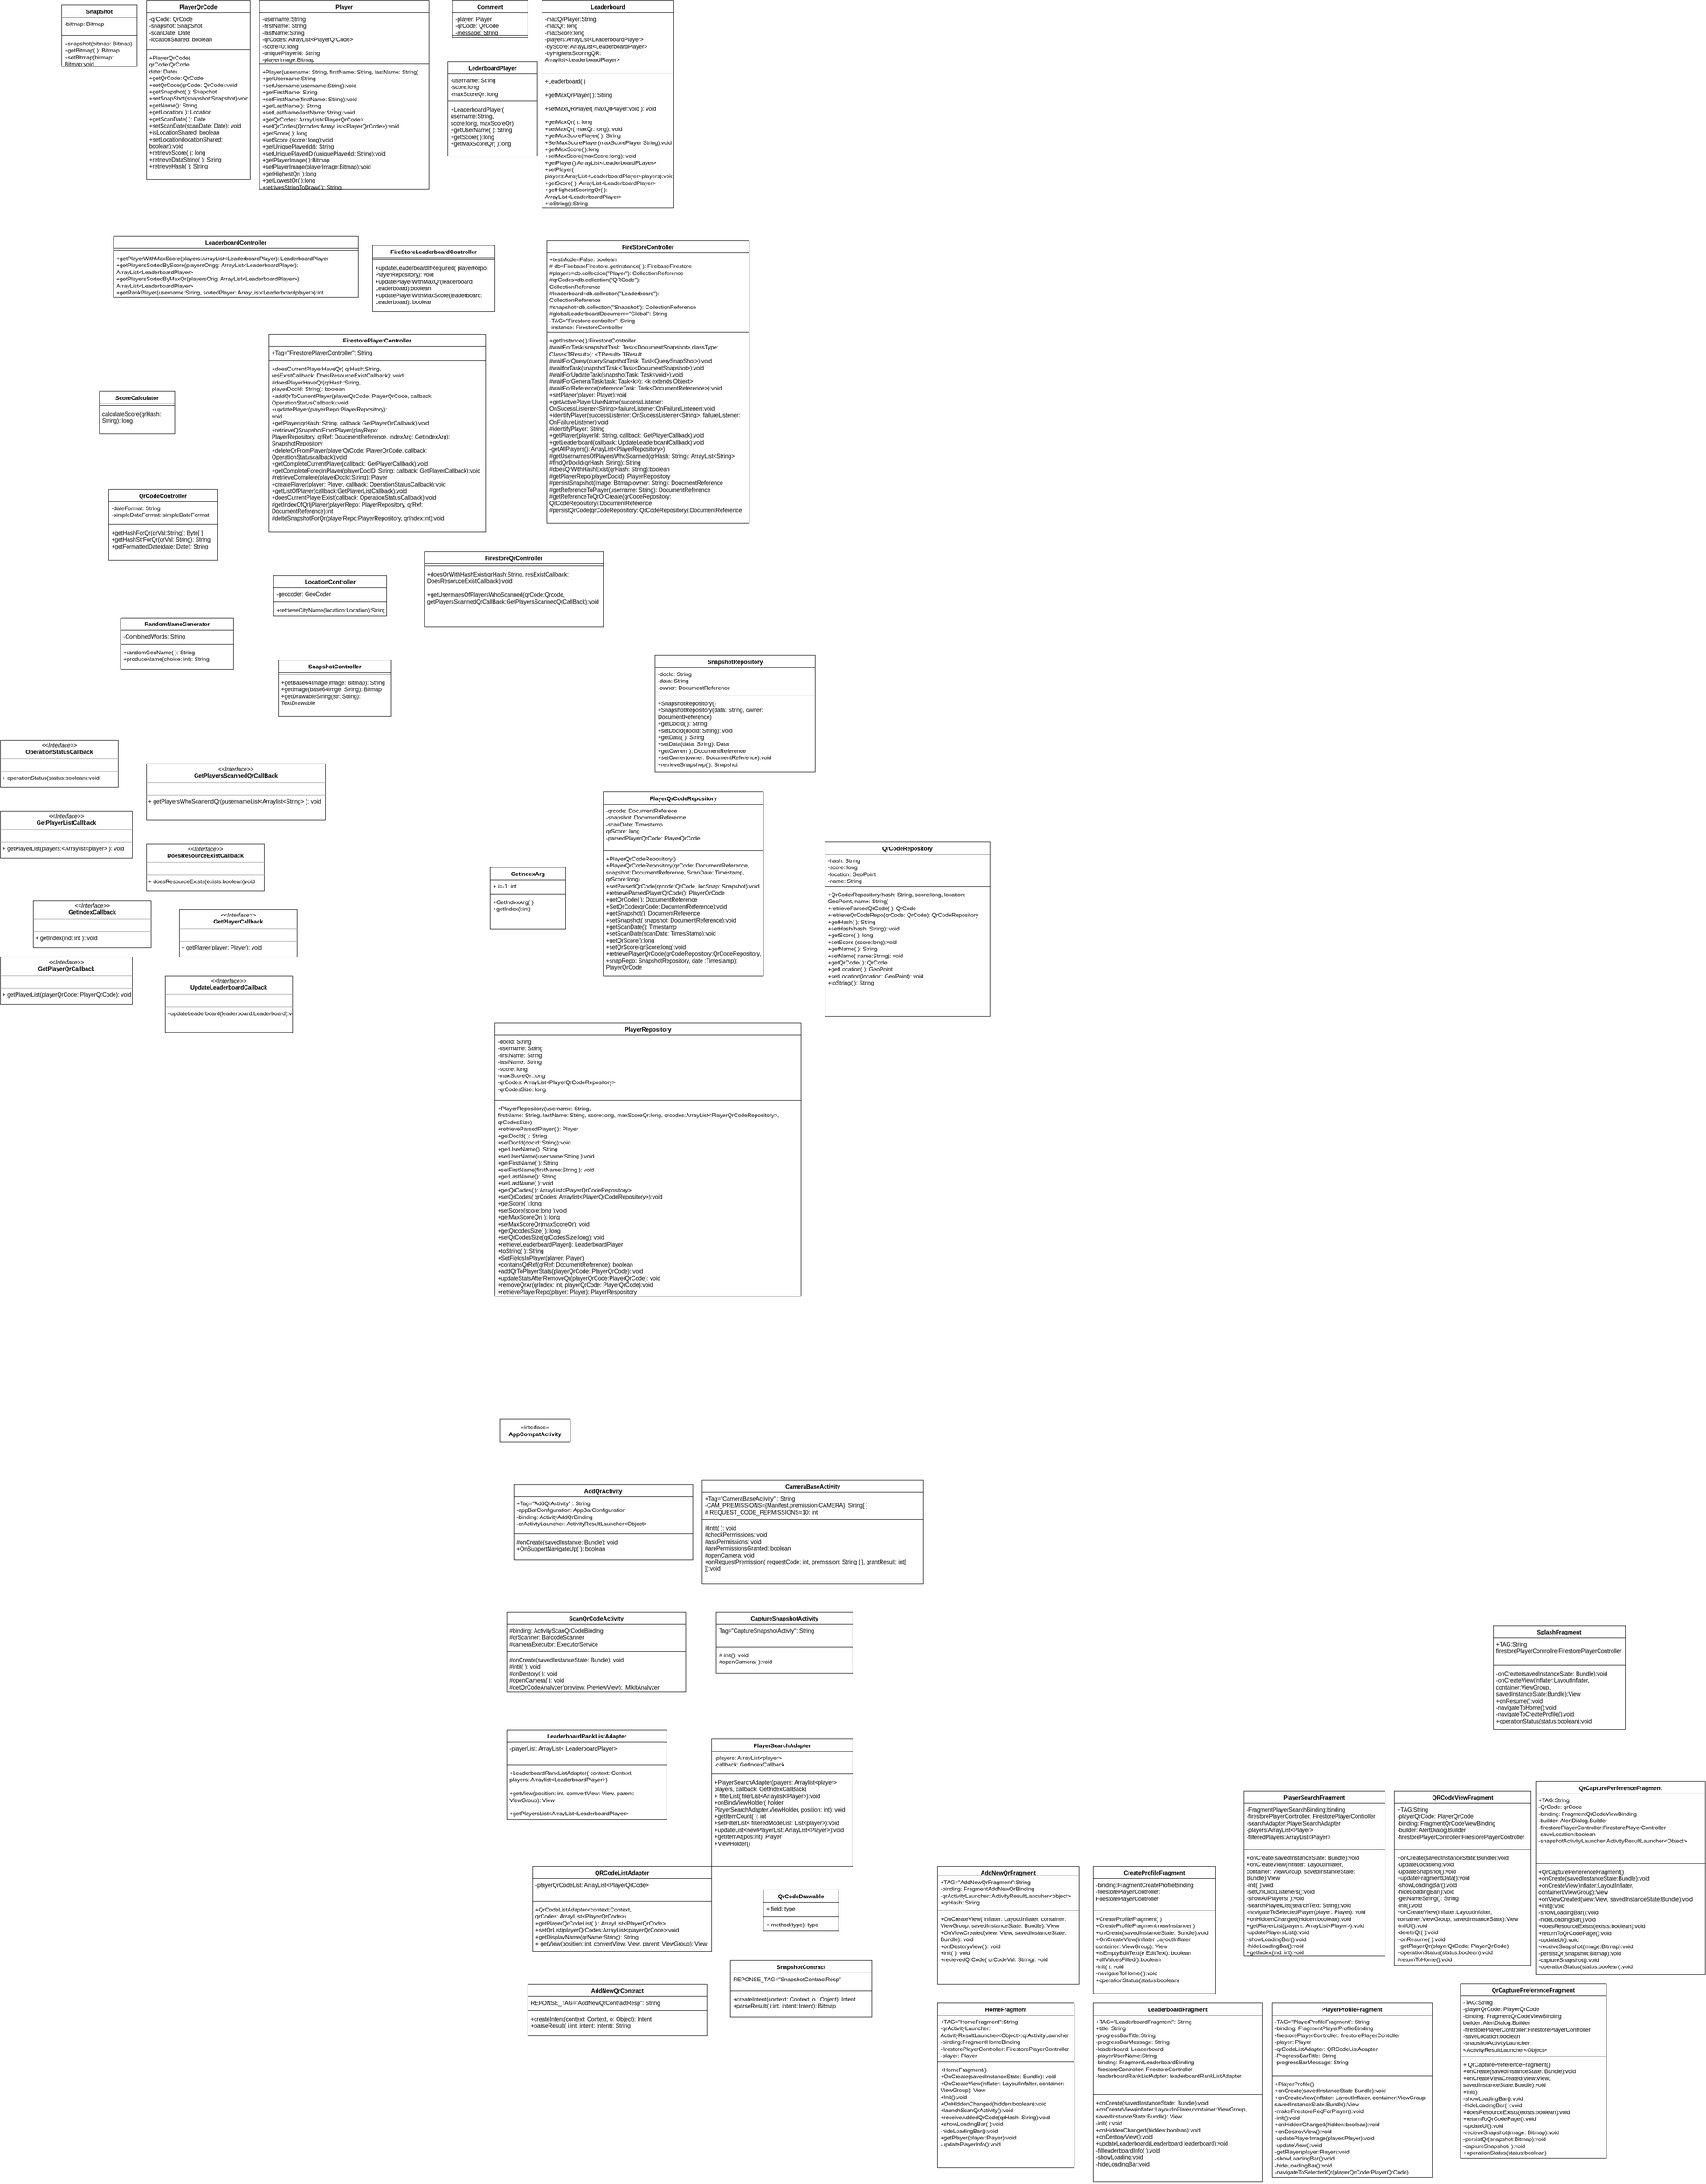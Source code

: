 <mxfile version="21.0.6" type="github">
  <diagram name="Page-1" id="iM3VnT9SyAMWZlAbuz2z">
    <mxGraphModel dx="1322" dy="764" grid="1" gridSize="10" guides="1" tooltips="1" connect="1" arrows="1" fold="1" page="1" pageScale="1" pageWidth="850" pageHeight="1100" math="0" shadow="0">
      <root>
        <mxCell id="0" />
        <mxCell id="1" parent="0" />
        <mxCell id="nQNH612VHkfuGx5EY-RF-2" value="Comment" style="swimlane;fontStyle=1;align=center;verticalAlign=top;childLayout=stackLayout;horizontal=1;startSize=26;horizontalStack=0;resizeParent=1;resizeParentMax=0;resizeLast=0;collapsible=1;marginBottom=0;whiteSpace=wrap;html=1;" parent="1" vertex="1">
          <mxGeometry x="120" y="10" width="160" height="78" as="geometry" />
        </mxCell>
        <mxCell id="nQNH612VHkfuGx5EY-RF-3" value="-player: Player&lt;br&gt;-qrCode: QrCode&lt;br&gt;-message: String" style="text;strokeColor=none;fillColor=none;align=left;verticalAlign=top;spacingLeft=4;spacingRight=4;overflow=hidden;rotatable=0;points=[[0,0.5],[1,0.5]];portConstraint=eastwest;whiteSpace=wrap;html=1;" parent="nQNH612VHkfuGx5EY-RF-2" vertex="1">
          <mxGeometry y="26" width="160" height="44" as="geometry" />
        </mxCell>
        <mxCell id="nQNH612VHkfuGx5EY-RF-4" value="" style="line;strokeWidth=1;fillColor=none;align=left;verticalAlign=middle;spacingTop=-1;spacingLeft=3;spacingRight=3;rotatable=0;labelPosition=right;points=[];portConstraint=eastwest;strokeColor=inherit;" parent="nQNH612VHkfuGx5EY-RF-2" vertex="1">
          <mxGeometry y="70" width="160" height="8" as="geometry" />
        </mxCell>
        <mxCell id="nQNH612VHkfuGx5EY-RF-6" value="Leaderboard" style="swimlane;fontStyle=1;align=center;verticalAlign=top;childLayout=stackLayout;horizontal=1;startSize=26;horizontalStack=0;resizeParent=1;resizeParentMax=0;resizeLast=0;collapsible=1;marginBottom=0;whiteSpace=wrap;html=1;" parent="1" vertex="1">
          <mxGeometry x="310" y="10" width="280" height="440" as="geometry" />
        </mxCell>
        <mxCell id="nQNH612VHkfuGx5EY-RF-7" value="-maxQrPlayer:String&lt;br&gt;-maxQr: long&lt;br&gt;-maxScore:long&lt;br&gt;-players:ArrayList&amp;lt;LeaderboardPlayer&amp;gt;&lt;br&gt;-byScore: ArrayList&amp;lt;LeaderboardPlayer&amp;gt;&lt;br&gt;-byHighestScoringQR: Arraylist&amp;lt;LeaderboardPlayer&amp;gt;" style="text;strokeColor=none;fillColor=none;align=left;verticalAlign=top;spacingLeft=4;spacingRight=4;overflow=hidden;rotatable=0;points=[[0,0.5],[1,0.5]];portConstraint=eastwest;whiteSpace=wrap;html=1;" parent="nQNH612VHkfuGx5EY-RF-6" vertex="1">
          <mxGeometry y="26" width="280" height="124" as="geometry" />
        </mxCell>
        <mxCell id="nQNH612VHkfuGx5EY-RF-8" value="" style="line;strokeWidth=1;fillColor=none;align=left;verticalAlign=middle;spacingTop=-1;spacingLeft=3;spacingRight=3;rotatable=0;labelPosition=right;points=[];portConstraint=eastwest;strokeColor=inherit;" parent="nQNH612VHkfuGx5EY-RF-6" vertex="1">
          <mxGeometry y="150" width="280" height="8" as="geometry" />
        </mxCell>
        <mxCell id="nQNH612VHkfuGx5EY-RF-9" value="+Leaderboard( )&lt;br&gt;&lt;br&gt;+getMaxQrPlayer( ): String&lt;br&gt;&lt;br&gt;+setMaxQRPlayer( maxQrPlayer:void ): void&lt;br&gt;&lt;br&gt;+getMaxQr( ): long&lt;br&gt;+setMaxQr( maxQr: long): void&lt;br&gt;+getMaxScorePlayer( ): String&lt;br&gt;+SetMaxScorePlayer(maxScorePlayer String):void&lt;br&gt;+getMaxScore( ):long&lt;br&gt;+setMaxScore(maxScore:long): void&lt;br&gt;+getPlayer():ArrayList&amp;lt;LeaderboardPLayer&amp;gt;&lt;br&gt;+setPlayer( players:ArrayList&amp;lt;LeaderboardPlayer&amp;gt;players):void&lt;br&gt;+getScore( ): ArrayList&amp;lt;LeaderboardPlayer&amp;gt;&lt;br&gt;+getHighestScoringQr( ): ArrayList&amp;lt;LeaderboardPlayer&amp;gt;&lt;br&gt;+toString():String" style="text;strokeColor=none;fillColor=none;align=left;verticalAlign=top;spacingLeft=4;spacingRight=4;overflow=hidden;rotatable=0;points=[[0,0.5],[1,0.5]];portConstraint=eastwest;whiteSpace=wrap;html=1;" parent="nQNH612VHkfuGx5EY-RF-6" vertex="1">
          <mxGeometry y="158" width="280" height="282" as="geometry" />
        </mxCell>
        <mxCell id="nQNH612VHkfuGx5EY-RF-10" value="LederboardPlayer" style="swimlane;fontStyle=1;align=center;verticalAlign=top;childLayout=stackLayout;horizontal=1;startSize=26;horizontalStack=0;resizeParent=1;resizeParentMax=0;resizeLast=0;collapsible=1;marginBottom=0;whiteSpace=wrap;html=1;" parent="1" vertex="1">
          <mxGeometry x="110" y="140" width="190" height="200" as="geometry" />
        </mxCell>
        <mxCell id="nQNH612VHkfuGx5EY-RF-11" value="-username: String&lt;br&gt;-score:long&lt;br&gt;-maxScoreQr: long" style="text;strokeColor=none;fillColor=none;align=left;verticalAlign=top;spacingLeft=4;spacingRight=4;overflow=hidden;rotatable=0;points=[[0,0.5],[1,0.5]];portConstraint=eastwest;whiteSpace=wrap;html=1;" parent="nQNH612VHkfuGx5EY-RF-10" vertex="1">
          <mxGeometry y="26" width="190" height="54" as="geometry" />
        </mxCell>
        <mxCell id="nQNH612VHkfuGx5EY-RF-12" value="" style="line;strokeWidth=1;fillColor=none;align=left;verticalAlign=middle;spacingTop=-1;spacingLeft=3;spacingRight=3;rotatable=0;labelPosition=right;points=[];portConstraint=eastwest;strokeColor=inherit;" parent="nQNH612VHkfuGx5EY-RF-10" vertex="1">
          <mxGeometry y="80" width="190" height="8" as="geometry" />
        </mxCell>
        <mxCell id="nQNH612VHkfuGx5EY-RF-13" value="+LeaderboardPlayer(&lt;br&gt;username:String,&lt;br&gt;score:long, maxScoreQr)&lt;br&gt;+getUserName( ): String&lt;br&gt;+getScore( ):long&lt;br&gt;+getMaxScoreQr( ):long" style="text;strokeColor=none;fillColor=none;align=left;verticalAlign=top;spacingLeft=4;spacingRight=4;overflow=hidden;rotatable=0;points=[[0,0.5],[1,0.5]];portConstraint=eastwest;whiteSpace=wrap;html=1;" parent="nQNH612VHkfuGx5EY-RF-10" vertex="1">
          <mxGeometry y="88" width="190" height="112" as="geometry" />
        </mxCell>
        <mxCell id="nQNH612VHkfuGx5EY-RF-14" value="Player" style="swimlane;fontStyle=1;align=center;verticalAlign=top;childLayout=stackLayout;horizontal=1;startSize=26;horizontalStack=0;resizeParent=1;resizeParentMax=0;resizeLast=0;collapsible=1;marginBottom=0;whiteSpace=wrap;html=1;" parent="1" vertex="1">
          <mxGeometry x="-290" y="10" width="360" height="400" as="geometry" />
        </mxCell>
        <mxCell id="nQNH612VHkfuGx5EY-RF-15" value="-username:String&lt;br&gt;-firstName: String&lt;br&gt;-lastName:String&lt;br&gt;-qrCodes: ArrayList&amp;lt;PlayerQrCode&amp;gt;&lt;br&gt;-score=0: long&lt;br&gt;-uniquePlayerId: String&lt;br&gt;-playerImage:Bitmap" style="text;strokeColor=none;fillColor=none;align=left;verticalAlign=top;spacingLeft=4;spacingRight=4;overflow=hidden;rotatable=0;points=[[0,0.5],[1,0.5]];portConstraint=eastwest;whiteSpace=wrap;html=1;" parent="nQNH612VHkfuGx5EY-RF-14" vertex="1">
          <mxGeometry y="26" width="360" height="104" as="geometry" />
        </mxCell>
        <mxCell id="nQNH612VHkfuGx5EY-RF-16" value="" style="line;strokeWidth=1;fillColor=none;align=left;verticalAlign=middle;spacingTop=-1;spacingLeft=3;spacingRight=3;rotatable=0;labelPosition=right;points=[];portConstraint=eastwest;strokeColor=inherit;" parent="nQNH612VHkfuGx5EY-RF-14" vertex="1">
          <mxGeometry y="130" width="360" height="8" as="geometry" />
        </mxCell>
        <mxCell id="nQNH612VHkfuGx5EY-RF-17" value="+Player(username: String, firstName: String, lastName: String)&lt;br&gt;+getUsername:String&lt;br&gt;+setUsername(username:String):void&lt;br&gt;+getFirstName: String&lt;br&gt;+setFirstName(firstName: String):void&lt;br&gt;+getLastName(): String&lt;br&gt;+setLastName(lastName:String):void&lt;br&gt;+getQrCodes: ArrayList&amp;lt;PlayerQrCode&amp;gt;&lt;br&gt;+setQrCodes(Qrcodes:ArrayList&amp;lt;PlayerQrCode&amp;gt;):void&lt;br&gt;+getScore( ): long&lt;br&gt;+setScore (score: long):void&lt;br&gt;+getUniquePlayerId(): String&lt;br&gt;+setUniquePlayerID (uniquePlayerId: String):void&lt;br&gt;+getPlayerImage( ):Bitmap&lt;br&gt;+setPlayerImage(playerImage:Bitmap):void&lt;br&gt;+getHighestQr( ):long&lt;br&gt;+getLowestQr( ):long&lt;br&gt;+retrivesStringToDraw( ): String" style="text;strokeColor=none;fillColor=none;align=left;verticalAlign=top;spacingLeft=4;spacingRight=4;overflow=hidden;rotatable=0;points=[[0,0.5],[1,0.5]];portConstraint=eastwest;whiteSpace=wrap;html=1;" parent="nQNH612VHkfuGx5EY-RF-14" vertex="1">
          <mxGeometry y="138" width="360" height="262" as="geometry" />
        </mxCell>
        <mxCell id="nQNH612VHkfuGx5EY-RF-18" value="PlayerQrCode" style="swimlane;fontStyle=1;align=center;verticalAlign=top;childLayout=stackLayout;horizontal=1;startSize=26;horizontalStack=0;resizeParent=1;resizeParentMax=0;resizeLast=0;collapsible=1;marginBottom=0;whiteSpace=wrap;html=1;" parent="1" vertex="1">
          <mxGeometry x="-530" y="10" width="220" height="380" as="geometry" />
        </mxCell>
        <mxCell id="nQNH612VHkfuGx5EY-RF-19" value="-qrCode: QrCode&lt;br&gt;-snapshot: SnapShot&lt;br&gt;-scanDate: Date&lt;br&gt;-locationShared: boolean&lt;br&gt;" style="text;strokeColor=none;fillColor=none;align=left;verticalAlign=top;spacingLeft=4;spacingRight=4;overflow=hidden;rotatable=0;points=[[0,0.5],[1,0.5]];portConstraint=eastwest;whiteSpace=wrap;html=1;" parent="nQNH612VHkfuGx5EY-RF-18" vertex="1">
          <mxGeometry y="26" width="220" height="74" as="geometry" />
        </mxCell>
        <mxCell id="nQNH612VHkfuGx5EY-RF-20" value="" style="line;strokeWidth=1;fillColor=none;align=left;verticalAlign=middle;spacingTop=-1;spacingLeft=3;spacingRight=3;rotatable=0;labelPosition=right;points=[];portConstraint=eastwest;strokeColor=inherit;" parent="nQNH612VHkfuGx5EY-RF-18" vertex="1">
          <mxGeometry y="100" width="220" height="8" as="geometry" />
        </mxCell>
        <mxCell id="nQNH612VHkfuGx5EY-RF-21" value="+PlayerQrCode(&lt;br&gt;qrCode:QrCode,&lt;br&gt;date: Date)&lt;br&gt;+getQrCode: QrCode&lt;br&gt;+setQrCode(qrCode: QrCode):void&lt;br&gt;+getSnapshot( ): Snapchot&lt;br&gt;+setSnapShot(snapshot:Snapshot):void&lt;br&gt;+getName(): String&lt;br&gt;+getLocation( ): Location&lt;br&gt;+getScanDate( ): Date&lt;br&gt;+setScanDate(scanDate: Date): void&lt;br&gt;+isLocationShared: boolean&lt;br&gt;+setLocation(locationShared: boolean):void&lt;br&gt;+retrieveScore( ): long&lt;br&gt;+retrieveDataString( ): String&lt;br&gt;+retrieveHash( ): String" style="text;strokeColor=none;fillColor=none;align=left;verticalAlign=top;spacingLeft=4;spacingRight=4;overflow=hidden;rotatable=0;points=[[0,0.5],[1,0.5]];portConstraint=eastwest;whiteSpace=wrap;html=1;" parent="nQNH612VHkfuGx5EY-RF-18" vertex="1">
          <mxGeometry y="108" width="220" height="272" as="geometry" />
        </mxCell>
        <mxCell id="nQNH612VHkfuGx5EY-RF-22" value="SnapShot" style="swimlane;fontStyle=1;align=center;verticalAlign=top;childLayout=stackLayout;horizontal=1;startSize=26;horizontalStack=0;resizeParent=1;resizeParentMax=0;resizeLast=0;collapsible=1;marginBottom=0;whiteSpace=wrap;html=1;" parent="1" vertex="1">
          <mxGeometry x="-710" y="20" width="160" height="130" as="geometry" />
        </mxCell>
        <mxCell id="nQNH612VHkfuGx5EY-RF-23" value="-bitmap: Bitmap&lt;br&gt;" style="text;strokeColor=none;fillColor=none;align=left;verticalAlign=top;spacingLeft=4;spacingRight=4;overflow=hidden;rotatable=0;points=[[0,0.5],[1,0.5]];portConstraint=eastwest;whiteSpace=wrap;html=1;" parent="nQNH612VHkfuGx5EY-RF-22" vertex="1">
          <mxGeometry y="26" width="160" height="34" as="geometry" />
        </mxCell>
        <mxCell id="nQNH612VHkfuGx5EY-RF-24" value="" style="line;strokeWidth=1;fillColor=none;align=left;verticalAlign=middle;spacingTop=-1;spacingLeft=3;spacingRight=3;rotatable=0;labelPosition=right;points=[];portConstraint=eastwest;strokeColor=inherit;" parent="nQNH612VHkfuGx5EY-RF-22" vertex="1">
          <mxGeometry y="60" width="160" height="8" as="geometry" />
        </mxCell>
        <mxCell id="nQNH612VHkfuGx5EY-RF-25" value="+snapshot(bitmap: Bitmap)&lt;br&gt;+getBitmap( ): Bitmap&lt;br&gt;+setBitmap(bitmap: Bitmap:void" style="text;strokeColor=none;fillColor=none;align=left;verticalAlign=top;spacingLeft=4;spacingRight=4;overflow=hidden;rotatable=0;points=[[0,0.5],[1,0.5]];portConstraint=eastwest;whiteSpace=wrap;html=1;" parent="nQNH612VHkfuGx5EY-RF-22" vertex="1">
          <mxGeometry y="68" width="160" height="62" as="geometry" />
        </mxCell>
        <mxCell id="nQNH612VHkfuGx5EY-RF-30" value="FireStoreController" style="swimlane;fontStyle=1;align=center;verticalAlign=top;childLayout=stackLayout;horizontal=1;startSize=26;horizontalStack=0;resizeParent=1;resizeParentMax=0;resizeLast=0;collapsible=1;marginBottom=0;whiteSpace=wrap;html=1;" parent="1" vertex="1">
          <mxGeometry x="320" y="520" width="430" height="600" as="geometry" />
        </mxCell>
        <mxCell id="nQNH612VHkfuGx5EY-RF-31" value="+testMode=False: boolean&lt;br&gt;# db=FirebaseFirestore.getInstance( ): FirebaseFirestore&lt;br&gt;#players=db.collection(&quot;Player&quot;): CollectionReference&lt;br&gt;#qrCodes=db.collection(&quot;QRCode&quot;):&lt;br&gt;CollectionReference&lt;br&gt;#leaderboard=db.collection(&quot;Leaderboard&quot;):&lt;br&gt;CollectionReference&lt;br&gt;#snapshot=db.collection(&quot;Snapshot&quot;): CollectionReference&lt;br&gt;#globalLeaderboardDocument=&quot;Global&quot;: String&lt;br&gt;-TAG=&quot;Firestore controller&quot;: String&lt;br&gt;-instance: FirestoreController" style="text;strokeColor=none;fillColor=none;align=left;verticalAlign=top;spacingLeft=4;spacingRight=4;overflow=hidden;rotatable=0;points=[[0,0.5],[1,0.5]];portConstraint=eastwest;whiteSpace=wrap;html=1;" parent="nQNH612VHkfuGx5EY-RF-30" vertex="1">
          <mxGeometry y="26" width="430" height="164" as="geometry" />
        </mxCell>
        <mxCell id="nQNH612VHkfuGx5EY-RF-32" value="" style="line;strokeWidth=1;fillColor=none;align=left;verticalAlign=middle;spacingTop=-1;spacingLeft=3;spacingRight=3;rotatable=0;labelPosition=right;points=[];portConstraint=eastwest;strokeColor=inherit;" parent="nQNH612VHkfuGx5EY-RF-30" vertex="1">
          <mxGeometry y="190" width="430" height="8" as="geometry" />
        </mxCell>
        <mxCell id="nQNH612VHkfuGx5EY-RF-33" value="+getInstance( ):FirestoreController&lt;br&gt;#waitForTask(snapshotTask: Task&amp;lt;DocumentSnapshot&amp;gt;,classType: Class&amp;lt;TResult&amp;gt;): &amp;lt;TResult&amp;gt; TResult&lt;br&gt;#waitForQuery(querySnapshotTask: Tasl&amp;lt;QuerySnapShot&amp;gt;):void&lt;br&gt;#waitforTask(snapshotTask:&amp;lt;Task&amp;lt;DocumentSnapshot&amp;gt;):void&lt;br&gt;#waitForUpdateTask(snapshotTask: Task&amp;lt;void&amp;gt;):void&lt;br&gt;#waitForGeneralTask(task: Task&amp;lt;k&amp;gt;): &amp;lt;k extends Object&amp;gt;&lt;br&gt;#waitForReference(referenceTask: Task&amp;lt;DocumentReference&amp;gt;):void&lt;br&gt;+setPlayer(player: Player):void&lt;br&gt;+getActivePlayerUserName(successListener:&lt;br&gt;OnSucessListener&amp;lt;String&amp;gt;,failureListener:OnFailureListener):void&lt;br&gt;+identifyPlayer(successListener: OnSucessListener&amp;lt;String&amp;gt;, failureListener: OnFailureListener):void&lt;br&gt;#identifyPlayer: String&lt;br&gt;+getPlayer(playerId: String, callback: GetPlayerCallback):void&lt;br&gt;+getLeaderboard(callback: UpdateLeaderboardCallback):void&lt;br&gt;-getAllPlayers(): ArrayList&amp;lt;PlayerRepository&amp;gt;)&lt;br&gt;#getUsernamesOfPlayersWhoScanned(qrHash: String): ArrayList&amp;lt;String&amp;gt;&lt;br&gt;#findQrDocId(qrHash: String): String&lt;br&gt;#doesQrWithHashExist(qrHash: String):boolean&lt;br&gt;#getPlayerRepo(playerDocId): PlayerRepository&lt;br&gt;#persistSnapshot(image: Bitmap,owner: String): DoucmentReference&lt;br&gt;#getReferenceToPlayer(username: String): DocumentReference&lt;br&gt;#getReferenceToQrOrCreate(qrCodeRepository: QrCodeRepository):DocumentReference&lt;br&gt;#persistQrCode(qrCodeRepository: QrCodeRepository):DocumentReference&lt;br&gt;" style="text;strokeColor=none;fillColor=none;align=left;verticalAlign=top;spacingLeft=4;spacingRight=4;overflow=hidden;rotatable=0;points=[[0,0.5],[1,0.5]];portConstraint=eastwest;whiteSpace=wrap;html=1;" parent="nQNH612VHkfuGx5EY-RF-30" vertex="1">
          <mxGeometry y="198" width="430" height="402" as="geometry" />
        </mxCell>
        <mxCell id="GJ8ESOO0SuFdvQ9mrWzl-1" value="FireStoreLeaderboardController" style="swimlane;fontStyle=1;align=center;verticalAlign=top;childLayout=stackLayout;horizontal=1;startSize=26;horizontalStack=0;resizeParent=1;resizeParentMax=0;resizeLast=0;collapsible=1;marginBottom=0;whiteSpace=wrap;html=1;" parent="1" vertex="1">
          <mxGeometry x="-50" y="530" width="260" height="140" as="geometry" />
        </mxCell>
        <mxCell id="GJ8ESOO0SuFdvQ9mrWzl-3" value="" style="line;strokeWidth=1;fillColor=none;align=left;verticalAlign=middle;spacingTop=-1;spacingLeft=3;spacingRight=3;rotatable=0;labelPosition=right;points=[];portConstraint=eastwest;strokeColor=inherit;" parent="GJ8ESOO0SuFdvQ9mrWzl-1" vertex="1">
          <mxGeometry y="26" width="260" height="8" as="geometry" />
        </mxCell>
        <mxCell id="GJ8ESOO0SuFdvQ9mrWzl-4" value="+updateLeaderboardIfRequired( playerRepo:&lt;br&gt;PlayerRepository): void&lt;br&gt;+updatePlayerWithMaxQr(leaderboard: Leaderboard):boolean&lt;br&gt;+updatePlayerWithMaxScore(leaderboard: Leaderboard): boolean" style="text;strokeColor=none;fillColor=none;align=left;verticalAlign=top;spacingLeft=4;spacingRight=4;overflow=hidden;rotatable=0;points=[[0,0.5],[1,0.5]];portConstraint=eastwest;whiteSpace=wrap;html=1;" parent="GJ8ESOO0SuFdvQ9mrWzl-1" vertex="1">
          <mxGeometry y="34" width="260" height="106" as="geometry" />
        </mxCell>
        <mxCell id="GJ8ESOO0SuFdvQ9mrWzl-5" value="FirestorePlayerController" style="swimlane;fontStyle=1;align=center;verticalAlign=top;childLayout=stackLayout;horizontal=1;startSize=26;horizontalStack=0;resizeParent=1;resizeParentMax=0;resizeLast=0;collapsible=1;marginBottom=0;whiteSpace=wrap;html=1;" parent="1" vertex="1">
          <mxGeometry x="-270" y="718" width="460" height="420" as="geometry" />
        </mxCell>
        <mxCell id="GJ8ESOO0SuFdvQ9mrWzl-6" value="+Tag=&quot;FirestorePlayerController&quot;: String" style="text;strokeColor=none;fillColor=none;align=left;verticalAlign=top;spacingLeft=4;spacingRight=4;overflow=hidden;rotatable=0;points=[[0,0.5],[1,0.5]];portConstraint=eastwest;whiteSpace=wrap;html=1;" parent="GJ8ESOO0SuFdvQ9mrWzl-5" vertex="1">
          <mxGeometry y="26" width="460" height="26" as="geometry" />
        </mxCell>
        <mxCell id="GJ8ESOO0SuFdvQ9mrWzl-7" value="" style="line;strokeWidth=1;fillColor=none;align=left;verticalAlign=middle;spacingTop=-1;spacingLeft=3;spacingRight=3;rotatable=0;labelPosition=right;points=[];portConstraint=eastwest;strokeColor=inherit;" parent="GJ8ESOO0SuFdvQ9mrWzl-5" vertex="1">
          <mxGeometry y="52" width="460" height="8" as="geometry" />
        </mxCell>
        <mxCell id="GJ8ESOO0SuFdvQ9mrWzl-8" value="+doesCurrentPlayerHaveQr( qrHash:String,&lt;br&gt;resExistCallback: DoesResourceExistCallback): void&lt;br&gt;#doesPlayerHaveQr(qrHash:String,&lt;br&gt;playerDocId: String): boolean&lt;br&gt;+addQrToCurrentPlayer(playerQrCode: PlayerQrCode, callback OperationStatusCallback):void&lt;br&gt;+updatePlayer(playerRepo:PlayerRepository):&lt;br&gt;void&lt;br&gt;+getPlayer(qrHash: String, callback GetPlayerQrCallback):void&lt;br&gt;+retrieveQSnapshotFromPlayer(playRepo:&lt;br&gt;PlayerRepository, qrRef: DoucmentReference, indexArg: GetIndexArg): SnapshotRepository&lt;br&gt;+deleteQrFromPlayer(playerQrCode: PlayerQrCode, callback: OperationStatuscallback):void&lt;br&gt;+getCompleteCurrentPlayer(callback: GetPlayerCallback):void&lt;br&gt;+getCompleteForeginPlayer(playerDocID: String: callback: GetPlayerCallback):void&lt;br&gt;#retrieveComplete(playerDocId:String): Player&lt;br&gt;+createPlayer(player: Player, callback: OperationStatusCallback):void&lt;br&gt;+getListOfPlayer(callback:GetPlayerListCallback):void&lt;br&gt;+doesCurrentPlayerExist(callback: OperationStatusCallback):void&lt;br&gt;#getIndexOfQrIjPlayer(playerRepo: PlayerRepository, qrRef: DocumentReference):int&lt;br&gt;#delteSnapshotForQr(playerRepo:PlayerRepository, qrIndex:int):void" style="text;strokeColor=none;fillColor=none;align=left;verticalAlign=top;spacingLeft=4;spacingRight=4;overflow=hidden;rotatable=0;points=[[0,0.5],[1,0.5]];portConstraint=eastwest;whiteSpace=wrap;html=1;" parent="GJ8ESOO0SuFdvQ9mrWzl-5" vertex="1">
          <mxGeometry y="60" width="460" height="360" as="geometry" />
        </mxCell>
        <mxCell id="GJ8ESOO0SuFdvQ9mrWzl-9" value="FirestoreQrController" style="swimlane;fontStyle=1;align=center;verticalAlign=top;childLayout=stackLayout;horizontal=1;startSize=26;horizontalStack=0;resizeParent=1;resizeParentMax=0;resizeLast=0;collapsible=1;marginBottom=0;whiteSpace=wrap;html=1;" parent="1" vertex="1">
          <mxGeometry x="60" y="1180" width="380" height="160" as="geometry" />
        </mxCell>
        <mxCell id="GJ8ESOO0SuFdvQ9mrWzl-11" value="" style="line;strokeWidth=1;fillColor=none;align=left;verticalAlign=middle;spacingTop=-1;spacingLeft=3;spacingRight=3;rotatable=0;labelPosition=right;points=[];portConstraint=eastwest;strokeColor=inherit;" parent="GJ8ESOO0SuFdvQ9mrWzl-9" vertex="1">
          <mxGeometry y="26" width="380" height="8" as="geometry" />
        </mxCell>
        <mxCell id="GJ8ESOO0SuFdvQ9mrWzl-12" value="+doesQrWithHashExist(qrHash:String, resExistCallback: DoesResoruceExistCallback):void&lt;br&gt;&lt;br&gt;+getUsermaesOfPlayersWhoScanned(qrCode:Qrcode,&lt;br&gt;getPlayersScannedQrCallBack:GetPlayersScannedQrCallBack):void" style="text;strokeColor=none;fillColor=none;align=left;verticalAlign=top;spacingLeft=4;spacingRight=4;overflow=hidden;rotatable=0;points=[[0,0.5],[1,0.5]];portConstraint=eastwest;whiteSpace=wrap;html=1;" parent="GJ8ESOO0SuFdvQ9mrWzl-9" vertex="1">
          <mxGeometry y="34" width="380" height="126" as="geometry" />
        </mxCell>
        <mxCell id="GJ8ESOO0SuFdvQ9mrWzl-13" value="LeaderboardController" style="swimlane;fontStyle=1;align=center;verticalAlign=top;childLayout=stackLayout;horizontal=1;startSize=26;horizontalStack=0;resizeParent=1;resizeParentMax=0;resizeLast=0;collapsible=1;marginBottom=0;whiteSpace=wrap;html=1;" parent="1" vertex="1">
          <mxGeometry x="-600" y="510" width="520" height="130" as="geometry" />
        </mxCell>
        <mxCell id="GJ8ESOO0SuFdvQ9mrWzl-15" value="" style="line;strokeWidth=1;fillColor=none;align=left;verticalAlign=middle;spacingTop=-1;spacingLeft=3;spacingRight=3;rotatable=0;labelPosition=right;points=[];portConstraint=eastwest;strokeColor=inherit;" parent="GJ8ESOO0SuFdvQ9mrWzl-13" vertex="1">
          <mxGeometry y="26" width="520" height="8" as="geometry" />
        </mxCell>
        <mxCell id="GJ8ESOO0SuFdvQ9mrWzl-16" value="+getPlayerWithMaxScore(players:ArrayList&amp;lt;LeaderboardPlayer): LeaderboardPlayer&lt;br&gt;+getPlayersSortedByScore(playersOrigg: ArrayList&amp;lt;LeaderboardPlayer): ArrayList&amp;lt;LeaderboardPlayer&amp;gt;&lt;br&gt;+getPlayersSortedByMaxQr(playersOrig: ArrayList&amp;lt;LeaderboardPlayer&amp;gt;): ArrayList&amp;lt;LeaderboardPlayer&amp;gt;&lt;br&gt;+getRankPlayer(username:String, sortedPlayer: ArrayList&amp;lt;Leaderboardplayer&amp;gt;):int" style="text;strokeColor=none;fillColor=none;align=left;verticalAlign=top;spacingLeft=4;spacingRight=4;overflow=hidden;rotatable=0;points=[[0,0.5],[1,0.5]];portConstraint=eastwest;whiteSpace=wrap;html=1;" parent="GJ8ESOO0SuFdvQ9mrWzl-13" vertex="1">
          <mxGeometry y="34" width="520" height="96" as="geometry" />
        </mxCell>
        <mxCell id="GJ8ESOO0SuFdvQ9mrWzl-17" value="LocationController" style="swimlane;fontStyle=1;align=center;verticalAlign=top;childLayout=stackLayout;horizontal=1;startSize=26;horizontalStack=0;resizeParent=1;resizeParentMax=0;resizeLast=0;collapsible=1;marginBottom=0;whiteSpace=wrap;html=1;" parent="1" vertex="1">
          <mxGeometry x="-260" y="1230" width="240" height="86" as="geometry" />
        </mxCell>
        <mxCell id="GJ8ESOO0SuFdvQ9mrWzl-18" value="-geocoder: GeoCoder" style="text;strokeColor=none;fillColor=none;align=left;verticalAlign=top;spacingLeft=4;spacingRight=4;overflow=hidden;rotatable=0;points=[[0,0.5],[1,0.5]];portConstraint=eastwest;whiteSpace=wrap;html=1;" parent="GJ8ESOO0SuFdvQ9mrWzl-17" vertex="1">
          <mxGeometry y="26" width="240" height="26" as="geometry" />
        </mxCell>
        <mxCell id="GJ8ESOO0SuFdvQ9mrWzl-19" value="" style="line;strokeWidth=1;fillColor=none;align=left;verticalAlign=middle;spacingTop=-1;spacingLeft=3;spacingRight=3;rotatable=0;labelPosition=right;points=[];portConstraint=eastwest;strokeColor=inherit;" parent="GJ8ESOO0SuFdvQ9mrWzl-17" vertex="1">
          <mxGeometry y="52" width="240" height="8" as="geometry" />
        </mxCell>
        <mxCell id="GJ8ESOO0SuFdvQ9mrWzl-20" value="+retrieveCityName(location:Location):String" style="text;strokeColor=none;fillColor=none;align=left;verticalAlign=top;spacingLeft=4;spacingRight=4;overflow=hidden;rotatable=0;points=[[0,0.5],[1,0.5]];portConstraint=eastwest;whiteSpace=wrap;html=1;" parent="GJ8ESOO0SuFdvQ9mrWzl-17" vertex="1">
          <mxGeometry y="60" width="240" height="26" as="geometry" />
        </mxCell>
        <mxCell id="GJ8ESOO0SuFdvQ9mrWzl-21" value="QrCodeController" style="swimlane;fontStyle=1;align=center;verticalAlign=top;childLayout=stackLayout;horizontal=1;startSize=26;horizontalStack=0;resizeParent=1;resizeParentMax=0;resizeLast=0;collapsible=1;marginBottom=0;whiteSpace=wrap;html=1;" parent="1" vertex="1">
          <mxGeometry x="-610" y="1048" width="230" height="150" as="geometry" />
        </mxCell>
        <mxCell id="GJ8ESOO0SuFdvQ9mrWzl-22" value="-dateFormat: String&lt;br&gt;-simpleDateFormat: simpleDateFormat" style="text;strokeColor=none;fillColor=none;align=left;verticalAlign=top;spacingLeft=4;spacingRight=4;overflow=hidden;rotatable=0;points=[[0,0.5],[1,0.5]];portConstraint=eastwest;whiteSpace=wrap;html=1;" parent="GJ8ESOO0SuFdvQ9mrWzl-21" vertex="1">
          <mxGeometry y="26" width="230" height="44" as="geometry" />
        </mxCell>
        <mxCell id="GJ8ESOO0SuFdvQ9mrWzl-23" value="" style="line;strokeWidth=1;fillColor=none;align=left;verticalAlign=middle;spacingTop=-1;spacingLeft=3;spacingRight=3;rotatable=0;labelPosition=right;points=[];portConstraint=eastwest;strokeColor=inherit;" parent="GJ8ESOO0SuFdvQ9mrWzl-21" vertex="1">
          <mxGeometry y="70" width="230" height="8" as="geometry" />
        </mxCell>
        <mxCell id="GJ8ESOO0SuFdvQ9mrWzl-24" value="+getHashForQr(qrVal:String): Byte[ ]&lt;br&gt;+getHashStrForQr(qrVal: String): String&lt;br&gt;+getFormattedDate(date: Date): String" style="text;strokeColor=none;fillColor=none;align=left;verticalAlign=top;spacingLeft=4;spacingRight=4;overflow=hidden;rotatable=0;points=[[0,0.5],[1,0.5]];portConstraint=eastwest;whiteSpace=wrap;html=1;" parent="GJ8ESOO0SuFdvQ9mrWzl-21" vertex="1">
          <mxGeometry y="78" width="230" height="72" as="geometry" />
        </mxCell>
        <mxCell id="GJ8ESOO0SuFdvQ9mrWzl-25" value="RandomNameGenerator" style="swimlane;fontStyle=1;align=center;verticalAlign=top;childLayout=stackLayout;horizontal=1;startSize=26;horizontalStack=0;resizeParent=1;resizeParentMax=0;resizeLast=0;collapsible=1;marginBottom=0;whiteSpace=wrap;html=1;" parent="1" vertex="1">
          <mxGeometry x="-585" y="1320" width="240" height="110" as="geometry" />
        </mxCell>
        <mxCell id="GJ8ESOO0SuFdvQ9mrWzl-26" value="-CombinedWords: String" style="text;strokeColor=none;fillColor=none;align=left;verticalAlign=top;spacingLeft=4;spacingRight=4;overflow=hidden;rotatable=0;points=[[0,0.5],[1,0.5]];portConstraint=eastwest;whiteSpace=wrap;html=1;" parent="GJ8ESOO0SuFdvQ9mrWzl-25" vertex="1">
          <mxGeometry y="26" width="240" height="26" as="geometry" />
        </mxCell>
        <mxCell id="GJ8ESOO0SuFdvQ9mrWzl-27" value="" style="line;strokeWidth=1;fillColor=none;align=left;verticalAlign=middle;spacingTop=-1;spacingLeft=3;spacingRight=3;rotatable=0;labelPosition=right;points=[];portConstraint=eastwest;strokeColor=inherit;" parent="GJ8ESOO0SuFdvQ9mrWzl-25" vertex="1">
          <mxGeometry y="52" width="240" height="8" as="geometry" />
        </mxCell>
        <mxCell id="GJ8ESOO0SuFdvQ9mrWzl-28" value="+randomGenName( ): String&lt;br&gt;+produceName(choice: int): String" style="text;strokeColor=none;fillColor=none;align=left;verticalAlign=top;spacingLeft=4;spacingRight=4;overflow=hidden;rotatable=0;points=[[0,0.5],[1,0.5]];portConstraint=eastwest;whiteSpace=wrap;html=1;" parent="GJ8ESOO0SuFdvQ9mrWzl-25" vertex="1">
          <mxGeometry y="60" width="240" height="50" as="geometry" />
        </mxCell>
        <mxCell id="GJ8ESOO0SuFdvQ9mrWzl-29" value="ScoreCalculator" style="swimlane;fontStyle=1;align=center;verticalAlign=top;childLayout=stackLayout;horizontal=1;startSize=26;horizontalStack=0;resizeParent=1;resizeParentMax=0;resizeLast=0;collapsible=1;marginBottom=0;whiteSpace=wrap;html=1;" parent="1" vertex="1">
          <mxGeometry x="-630" y="840" width="160" height="90" as="geometry" />
        </mxCell>
        <mxCell id="GJ8ESOO0SuFdvQ9mrWzl-31" value="" style="line;strokeWidth=1;fillColor=none;align=left;verticalAlign=middle;spacingTop=-1;spacingLeft=3;spacingRight=3;rotatable=0;labelPosition=right;points=[];portConstraint=eastwest;strokeColor=inherit;" parent="GJ8ESOO0SuFdvQ9mrWzl-29" vertex="1">
          <mxGeometry y="26" width="160" height="8" as="geometry" />
        </mxCell>
        <mxCell id="GJ8ESOO0SuFdvQ9mrWzl-32" value="calculateScore(qrHash: String): long" style="text;strokeColor=none;fillColor=none;align=left;verticalAlign=top;spacingLeft=4;spacingRight=4;overflow=hidden;rotatable=0;points=[[0,0.5],[1,0.5]];portConstraint=eastwest;whiteSpace=wrap;html=1;" parent="GJ8ESOO0SuFdvQ9mrWzl-29" vertex="1">
          <mxGeometry y="34" width="160" height="56" as="geometry" />
        </mxCell>
        <mxCell id="GJ8ESOO0SuFdvQ9mrWzl-33" value="SnapshotController" style="swimlane;fontStyle=1;align=center;verticalAlign=top;childLayout=stackLayout;horizontal=1;startSize=26;horizontalStack=0;resizeParent=1;resizeParentMax=0;resizeLast=0;collapsible=1;marginBottom=0;whiteSpace=wrap;html=1;" parent="1" vertex="1">
          <mxGeometry x="-250" y="1410" width="240" height="120" as="geometry" />
        </mxCell>
        <mxCell id="GJ8ESOO0SuFdvQ9mrWzl-35" value="" style="line;strokeWidth=1;fillColor=none;align=left;verticalAlign=middle;spacingTop=-1;spacingLeft=3;spacingRight=3;rotatable=0;labelPosition=right;points=[];portConstraint=eastwest;strokeColor=inherit;" parent="GJ8ESOO0SuFdvQ9mrWzl-33" vertex="1">
          <mxGeometry y="26" width="240" height="8" as="geometry" />
        </mxCell>
        <mxCell id="GJ8ESOO0SuFdvQ9mrWzl-36" value="+getBase64Image(image: Bitmap): String&lt;br&gt;+getImage(base64Imge: String): Bitmap&lt;br&gt;+getDrawableString(str: String): TextDrawable" style="text;strokeColor=none;fillColor=none;align=left;verticalAlign=top;spacingLeft=4;spacingRight=4;overflow=hidden;rotatable=0;points=[[0,0.5],[1,0.5]];portConstraint=eastwest;whiteSpace=wrap;html=1;" parent="GJ8ESOO0SuFdvQ9mrWzl-33" vertex="1">
          <mxGeometry y="34" width="240" height="86" as="geometry" />
        </mxCell>
        <mxCell id="GJ8ESOO0SuFdvQ9mrWzl-41" value="&lt;p style=&quot;margin:0px;margin-top:4px;text-align:center;&quot;&gt;&lt;i&gt;&amp;lt;&amp;lt;Interface&amp;gt;&amp;gt;&lt;/i&gt;&lt;br&gt;&lt;b&gt;DoesResourceExistCallback&lt;/b&gt;&lt;/p&gt;&lt;hr size=&quot;1&quot;&gt;&lt;p style=&quot;margin:0px;margin-left:4px;&quot;&gt;&lt;br&gt;&lt;/p&gt;&lt;hr size=&quot;1&quot;&gt;&lt;p style=&quot;margin:0px;margin-left:4px;&quot;&gt;+ doesResourceExists(exists:boolean)void&lt;br&gt;&lt;br&gt;&lt;/p&gt;" style="verticalAlign=top;align=left;overflow=fill;fontSize=12;fontFamily=Helvetica;html=1;whiteSpace=wrap;" parent="1" vertex="1">
          <mxGeometry x="-530" y="1800" width="250" height="100" as="geometry" />
        </mxCell>
        <mxCell id="GJ8ESOO0SuFdvQ9mrWzl-42" value="&lt;p style=&quot;margin:0px;margin-top:4px;text-align:center;&quot;&gt;&lt;i&gt;&amp;lt;&amp;lt;Interface&amp;gt;&amp;gt;&lt;/i&gt;&lt;br&gt;&lt;b&gt;GetIndexCallback&lt;/b&gt;&lt;/p&gt;&lt;hr size=&quot;1&quot;&gt;&lt;p style=&quot;margin:0px;margin-left:4px;&quot;&gt;&lt;br&gt;&lt;/p&gt;&lt;hr size=&quot;1&quot;&gt;&lt;p style=&quot;margin:0px;margin-left:4px;&quot;&gt;+ getIndex(ind: int ): void&lt;br&gt;&lt;br&gt;&lt;/p&gt;" style="verticalAlign=top;align=left;overflow=fill;fontSize=12;fontFamily=Helvetica;html=1;whiteSpace=wrap;" parent="1" vertex="1">
          <mxGeometry x="-770" y="1920" width="250" height="100" as="geometry" />
        </mxCell>
        <mxCell id="GJ8ESOO0SuFdvQ9mrWzl-43" value="&lt;p style=&quot;margin:0px;margin-top:4px;text-align:center;&quot;&gt;&lt;i&gt;&amp;lt;&amp;lt;Interface&amp;gt;&amp;gt;&lt;/i&gt;&lt;br&gt;&lt;b&gt;GetPlayerCallback&lt;/b&gt;&lt;/p&gt;&lt;hr size=&quot;1&quot;&gt;&lt;p style=&quot;margin:0px;margin-left:4px;&quot;&gt;&lt;br&gt;&lt;/p&gt;&lt;hr size=&quot;1&quot;&gt;&lt;p style=&quot;margin:0px;margin-left:4px;&quot;&gt;+ getPlayer(player: Player): void&lt;br&gt;&lt;/p&gt;" style="verticalAlign=top;align=left;overflow=fill;fontSize=12;fontFamily=Helvetica;html=1;whiteSpace=wrap;" parent="1" vertex="1">
          <mxGeometry x="-460" y="1940" width="250" height="100" as="geometry" />
        </mxCell>
        <mxCell id="GJ8ESOO0SuFdvQ9mrWzl-48" value="&lt;p style=&quot;margin:0px;margin-top:4px;text-align:center;&quot;&gt;&lt;i&gt;&amp;lt;&amp;lt;Interface&amp;gt;&amp;gt;&lt;/i&gt;&lt;br&gt;&lt;b&gt;GetPlayerListCallback&lt;/b&gt;&lt;/p&gt;&lt;hr size=&quot;1&quot;&gt;&lt;p style=&quot;margin:0px;margin-left:4px;&quot;&gt;&lt;br&gt;&lt;/p&gt;&lt;hr size=&quot;1&quot;&gt;&lt;p style=&quot;margin:0px;margin-left:4px;&quot;&gt;+ getPlayerList(players:&amp;lt;Arraylist&amp;lt;player&amp;gt; ): void&lt;br&gt;&lt;br&gt;&lt;/p&gt;" style="verticalAlign=top;align=left;overflow=fill;fontSize=12;fontFamily=Helvetica;html=1;whiteSpace=wrap;" parent="1" vertex="1">
          <mxGeometry x="-840" y="1730" width="280" height="100" as="geometry" />
        </mxCell>
        <mxCell id="GJ8ESOO0SuFdvQ9mrWzl-49" value="&lt;p style=&quot;margin:0px;margin-top:4px;text-align:center;&quot;&gt;&lt;i&gt;&amp;lt;&amp;lt;Interface&amp;gt;&amp;gt;&lt;/i&gt;&lt;br&gt;&lt;b&gt;GetPlayerQrCallback&lt;/b&gt;&lt;/p&gt;&lt;hr size=&quot;1&quot;&gt;&lt;p style=&quot;margin:0px;margin-left:4px;&quot;&gt;&lt;br&gt;&lt;/p&gt;&lt;hr size=&quot;1&quot;&gt;&lt;p style=&quot;margin:0px;margin-left:4px;&quot;&gt;+ getPlayerList(playerQrCode: PlayerQrCode): void&lt;br&gt;&lt;br&gt;&lt;/p&gt;" style="verticalAlign=top;align=left;overflow=fill;fontSize=12;fontFamily=Helvetica;html=1;whiteSpace=wrap;" parent="1" vertex="1">
          <mxGeometry x="-840" y="2040" width="280" height="100" as="geometry" />
        </mxCell>
        <mxCell id="GJ8ESOO0SuFdvQ9mrWzl-50" value="&lt;p style=&quot;margin:0px;margin-top:4px;text-align:center;&quot;&gt;&lt;i&gt;&amp;lt;&amp;lt;Interface&amp;gt;&amp;gt;&lt;/i&gt;&lt;br&gt;&lt;b&gt;GetPlayersScannedQrCallBack&lt;/b&gt;&lt;/p&gt;&lt;hr size=&quot;1&quot;&gt;&lt;p style=&quot;margin:0px;margin-left:4px;&quot;&gt;&lt;br&gt;&lt;/p&gt;&lt;hr size=&quot;1&quot;&gt;&lt;p style=&quot;margin:0px;margin-left:4px;&quot;&gt;+ getPlayersWhoScanendQr(pusernameList&amp;lt;Arraylist&amp;lt;String&amp;gt; ): void&lt;br&gt;&lt;br&gt;&lt;/p&gt;" style="verticalAlign=top;align=left;overflow=fill;fontSize=12;fontFamily=Helvetica;html=1;whiteSpace=wrap;" parent="1" vertex="1">
          <mxGeometry x="-530" y="1630" width="380" height="120" as="geometry" />
        </mxCell>
        <mxCell id="GJ8ESOO0SuFdvQ9mrWzl-51" value="&lt;p style=&quot;margin:0px;margin-top:4px;text-align:center;&quot;&gt;&lt;i&gt;&amp;lt;&amp;lt;Interface&amp;gt;&amp;gt;&lt;/i&gt;&lt;br&gt;&lt;b&gt;OperationStatusCallback&lt;/b&gt;&lt;/p&gt;&lt;hr size=&quot;1&quot;&gt;&lt;p style=&quot;margin:0px;margin-left:4px;&quot;&gt;&lt;br&gt;&lt;/p&gt;&lt;hr size=&quot;1&quot;&gt;&lt;p style=&quot;margin:0px;margin-left:4px;&quot;&gt;+ operationStatus(status:boolean):void&lt;br&gt;&lt;br&gt;&lt;/p&gt;" style="verticalAlign=top;align=left;overflow=fill;fontSize=12;fontFamily=Helvetica;html=1;whiteSpace=wrap;" parent="1" vertex="1">
          <mxGeometry x="-840" y="1580" width="250" height="100" as="geometry" />
        </mxCell>
        <mxCell id="GJ8ESOO0SuFdvQ9mrWzl-52" value="&lt;p style=&quot;margin:0px;margin-top:4px;text-align:center;&quot;&gt;&lt;i&gt;&amp;lt;&amp;lt;Interface&amp;gt;&amp;gt;&lt;/i&gt;&lt;br&gt;&lt;b&gt;UpdateLeaderboardCallback&lt;/b&gt;&lt;/p&gt;&lt;hr size=&quot;1&quot;&gt;&lt;p style=&quot;margin:0px;margin-left:4px;&quot;&gt;&lt;br&gt;&lt;/p&gt;&lt;hr size=&quot;1&quot;&gt;&lt;p style=&quot;margin:0px;margin-left:4px;&quot;&gt;+updateLeaderboard(leaderboard:Leaderboard):void&lt;br&gt;&lt;br&gt;&lt;/p&gt;" style="verticalAlign=top;align=left;overflow=fill;fontSize=12;fontFamily=Helvetica;html=1;whiteSpace=wrap;" parent="1" vertex="1">
          <mxGeometry x="-490" y="2080" width="270" height="120" as="geometry" />
        </mxCell>
        <mxCell id="GJ8ESOO0SuFdvQ9mrWzl-53" value="GetIndexArg" style="swimlane;fontStyle=1;align=center;verticalAlign=top;childLayout=stackLayout;horizontal=1;startSize=26;horizontalStack=0;resizeParent=1;resizeParentMax=0;resizeLast=0;collapsible=1;marginBottom=0;whiteSpace=wrap;html=1;" parent="1" vertex="1">
          <mxGeometry x="200" y="1850" width="160" height="130" as="geometry" />
        </mxCell>
        <mxCell id="GJ8ESOO0SuFdvQ9mrWzl-54" value="+ i=-1: int" style="text;strokeColor=none;fillColor=none;align=left;verticalAlign=top;spacingLeft=4;spacingRight=4;overflow=hidden;rotatable=0;points=[[0,0.5],[1,0.5]];portConstraint=eastwest;whiteSpace=wrap;html=1;" parent="GJ8ESOO0SuFdvQ9mrWzl-53" vertex="1">
          <mxGeometry y="26" width="160" height="26" as="geometry" />
        </mxCell>
        <mxCell id="GJ8ESOO0SuFdvQ9mrWzl-55" value="" style="line;strokeWidth=1;fillColor=none;align=left;verticalAlign=middle;spacingTop=-1;spacingLeft=3;spacingRight=3;rotatable=0;labelPosition=right;points=[];portConstraint=eastwest;strokeColor=inherit;" parent="GJ8ESOO0SuFdvQ9mrWzl-53" vertex="1">
          <mxGeometry y="52" width="160" height="8" as="geometry" />
        </mxCell>
        <mxCell id="GJ8ESOO0SuFdvQ9mrWzl-56" value="+GetIndexArg( )&lt;br&gt;+getIndex(i:int)" style="text;strokeColor=none;fillColor=none;align=left;verticalAlign=top;spacingLeft=4;spacingRight=4;overflow=hidden;rotatable=0;points=[[0,0.5],[1,0.5]];portConstraint=eastwest;whiteSpace=wrap;html=1;" parent="GJ8ESOO0SuFdvQ9mrWzl-53" vertex="1">
          <mxGeometry y="60" width="160" height="70" as="geometry" />
        </mxCell>
        <mxCell id="GJ8ESOO0SuFdvQ9mrWzl-57" value="PlayerQrCodeRepository" style="swimlane;fontStyle=1;align=center;verticalAlign=top;childLayout=stackLayout;horizontal=1;startSize=26;horizontalStack=0;resizeParent=1;resizeParentMax=0;resizeLast=0;collapsible=1;marginBottom=0;whiteSpace=wrap;html=1;" parent="1" vertex="1">
          <mxGeometry x="440" y="1690" width="340" height="390" as="geometry" />
        </mxCell>
        <mxCell id="GJ8ESOO0SuFdvQ9mrWzl-58" value="-qrcode: DocumentReferece&lt;br&gt;-snapshot: DocumentReference&lt;br&gt;-scanDate: Timestamp&lt;br&gt;qrScore: long&lt;br&gt;-parsedPlayerQrCode: PlayerQrCode" style="text;strokeColor=none;fillColor=none;align=left;verticalAlign=top;spacingLeft=4;spacingRight=4;overflow=hidden;rotatable=0;points=[[0,0.5],[1,0.5]];portConstraint=eastwest;whiteSpace=wrap;html=1;" parent="GJ8ESOO0SuFdvQ9mrWzl-57" vertex="1">
          <mxGeometry y="26" width="340" height="94" as="geometry" />
        </mxCell>
        <mxCell id="GJ8ESOO0SuFdvQ9mrWzl-59" value="" style="line;strokeWidth=1;fillColor=none;align=left;verticalAlign=middle;spacingTop=-1;spacingLeft=3;spacingRight=3;rotatable=0;labelPosition=right;points=[];portConstraint=eastwest;strokeColor=inherit;" parent="GJ8ESOO0SuFdvQ9mrWzl-57" vertex="1">
          <mxGeometry y="120" width="340" height="8" as="geometry" />
        </mxCell>
        <mxCell id="GJ8ESOO0SuFdvQ9mrWzl-60" value="+PlayerQrCodeRepository()&lt;br&gt;+PlayerQrCodeRepository(qrCode: DocumentReference,&lt;br&gt;snapshot: DocumentReference, ScanDate: Timestamp,&lt;br&gt;qrScore:long)&lt;br&gt;+setParsedQrCode(qrcode:QrCode, locSnap: Snapshot):void&lt;br&gt;+retrieveParsedPlayerQrCode(): PlayerQrCode&lt;br&gt;+getQrCode( ): DocumentReference&lt;br&gt;+SetQrCode(qrCode: DocumentReference):void&lt;br&gt;+getSnapshot(): DocumentReference&lt;br&gt;+setSnapshot( snapshot: DocumentReference):void&lt;br&gt;+getScanDate(): Timestamp&lt;br&gt;+setScanDate(scanDate: TimesStamp):void&lt;br&gt;+getQrScore():long&lt;br&gt;+setQrScore(qrScore:long):void&lt;br&gt;+retrievePlayerQrCode(qrCodeRepository:QrCodeRepository,&lt;br&gt;+snapRepo: SnapshotRepository, date :Timestamp): PlayerQrCode" style="text;strokeColor=none;fillColor=none;align=left;verticalAlign=top;spacingLeft=4;spacingRight=4;overflow=hidden;rotatable=0;points=[[0,0.5],[1,0.5]];portConstraint=eastwest;whiteSpace=wrap;html=1;" parent="GJ8ESOO0SuFdvQ9mrWzl-57" vertex="1">
          <mxGeometry y="128" width="340" height="262" as="geometry" />
        </mxCell>
        <mxCell id="GJ8ESOO0SuFdvQ9mrWzl-61" value="PlayerRepository" style="swimlane;fontStyle=1;align=center;verticalAlign=top;childLayout=stackLayout;horizontal=1;startSize=26;horizontalStack=0;resizeParent=1;resizeParentMax=0;resizeLast=0;collapsible=1;marginBottom=0;whiteSpace=wrap;html=1;" parent="1" vertex="1">
          <mxGeometry x="210" y="2180" width="650" height="580" as="geometry" />
        </mxCell>
        <mxCell id="GJ8ESOO0SuFdvQ9mrWzl-62" value="-docId: String&lt;br&gt;-username: String&lt;br&gt;-firstName: String&lt;br&gt;-lastName: String&lt;br&gt;-score: long&lt;br&gt;-maxScoreQr::long&lt;br&gt;-qrCodes: ArrayList&amp;lt;PlayerQrCodeRepository&amp;gt;&lt;br&gt;-qrCodesSize: long" style="text;strokeColor=none;fillColor=none;align=left;verticalAlign=top;spacingLeft=4;spacingRight=4;overflow=hidden;rotatable=0;points=[[0,0.5],[1,0.5]];portConstraint=eastwest;whiteSpace=wrap;html=1;" parent="GJ8ESOO0SuFdvQ9mrWzl-61" vertex="1">
          <mxGeometry y="26" width="650" height="134" as="geometry" />
        </mxCell>
        <mxCell id="GJ8ESOO0SuFdvQ9mrWzl-63" value="" style="line;strokeWidth=1;fillColor=none;align=left;verticalAlign=middle;spacingTop=-1;spacingLeft=3;spacingRight=3;rotatable=0;labelPosition=right;points=[];portConstraint=eastwest;strokeColor=inherit;" parent="GJ8ESOO0SuFdvQ9mrWzl-61" vertex="1">
          <mxGeometry y="160" width="650" height="8" as="geometry" />
        </mxCell>
        <mxCell id="GJ8ESOO0SuFdvQ9mrWzl-64" value="+PlayerRepository(username: String,&lt;br&gt;firstName: String. lastName: String, score:long, maxScoreQr:long, qrcodes:ArrayList&amp;lt;PlayerQrCodeRepository&amp;gt;,&lt;br&gt;qrCodesSize)&lt;br&gt;+retrieveParsedPlayer( ): Player&lt;br&gt;+getDocId( ): String&lt;br&gt;+setDocId(docId: String):void&lt;br&gt;+getUserName() :String&lt;br&gt;+setUserName(username:String ):void&lt;br&gt;+getFirstName( ): String&lt;br&gt;+setFirstName(firstName:String ): void&lt;br&gt;+getLastName(): String&lt;br&gt;+setLastName( ): void&lt;br&gt;+getQrCodes( ): ArrayList&amp;lt;PlayerQrCodeRepository&amp;gt;&lt;br&gt;+setQrCodes( qrCodes: Arraylist&amp;lt;PlayerQrCodeRepository&amp;gt;):void&lt;br&gt;+getScore( ):long&lt;br&gt;+setScore(score:long ):void&lt;br&gt;+getMaxScoreQr( ): long&lt;br&gt;+setMaxScoreQr(maxScoreQr): void&lt;br&gt;+getQrcodesSize( ): long&lt;br&gt;+setQrCodesSize(qrCodesSize:long): void&lt;br&gt;+retrieveLeaderboardPlayer(): LeaderboardPlayer&lt;br&gt;+toString( ): String&lt;br&gt;+SetFieldsInPlayer(player: Player)&lt;br&gt;+containsQrRef(qrRef: DocumentReference): boolean&lt;br&gt;+addQrToPlayerStats(playerQrCode: PlayerQrCode): void&lt;br&gt;+updateStatsAfterRemoveQr(playerQrCode:PlayerQrCode): void&lt;br&gt;+removeQrAr(qrIndex: int, playerQrCode: PlayerQrCode):void&lt;br&gt;+retrievePlayerRepo(player: Player): PlayerRespository" style="text;strokeColor=none;fillColor=none;align=left;verticalAlign=top;spacingLeft=4;spacingRight=4;overflow=hidden;rotatable=0;points=[[0,0.5],[1,0.5]];portConstraint=eastwest;whiteSpace=wrap;html=1;" parent="GJ8ESOO0SuFdvQ9mrWzl-61" vertex="1">
          <mxGeometry y="168" width="650" height="412" as="geometry" />
        </mxCell>
        <mxCell id="GJ8ESOO0SuFdvQ9mrWzl-65" value="QrCodeRepository" style="swimlane;fontStyle=1;align=center;verticalAlign=top;childLayout=stackLayout;horizontal=1;startSize=26;horizontalStack=0;resizeParent=1;resizeParentMax=0;resizeLast=0;collapsible=1;marginBottom=0;whiteSpace=wrap;html=1;" parent="1" vertex="1">
          <mxGeometry x="911" y="1796" width="350" height="370" as="geometry" />
        </mxCell>
        <mxCell id="GJ8ESOO0SuFdvQ9mrWzl-66" value="-hash: String&lt;br&gt;-score: long&lt;br&gt;-location: GeoPoint&lt;br&gt;-name: String&lt;br&gt;" style="text;strokeColor=none;fillColor=none;align=left;verticalAlign=top;spacingLeft=4;spacingRight=4;overflow=hidden;rotatable=0;points=[[0,0.5],[1,0.5]];portConstraint=eastwest;whiteSpace=wrap;html=1;" parent="GJ8ESOO0SuFdvQ9mrWzl-65" vertex="1">
          <mxGeometry y="26" width="350" height="64" as="geometry" />
        </mxCell>
        <mxCell id="GJ8ESOO0SuFdvQ9mrWzl-67" value="" style="line;strokeWidth=1;fillColor=none;align=left;verticalAlign=middle;spacingTop=-1;spacingLeft=3;spacingRight=3;rotatable=0;labelPosition=right;points=[];portConstraint=eastwest;strokeColor=inherit;" parent="GJ8ESOO0SuFdvQ9mrWzl-65" vertex="1">
          <mxGeometry y="90" width="350" height="8" as="geometry" />
        </mxCell>
        <mxCell id="GJ8ESOO0SuFdvQ9mrWzl-68" value="+QrCoderRepository(hash: String, score:long, location: GeoPoint, name: String)&lt;br&gt;+retrieveParsedQrCode( ): QrCode&lt;br&gt;+retrieveQrCodeRepo(qrCode: QrCode): QrCodeRepository&lt;br&gt;+getHash( ): String&lt;br&gt;+setHash(hash: String): void&lt;br&gt;+getScore( ): long&lt;br&gt;+setScore (score:long):void&lt;br&gt;+getName( ): String&lt;br&gt;+setName( name:String): void&lt;br&gt;+getQrCode( ): QrCode&lt;br&gt;+getLocation( ): GeoPoint&lt;br&gt;+setLocation(location: GeoPoint): void&lt;br&gt;+toString( ): String&lt;br&gt;" style="text;strokeColor=none;fillColor=none;align=left;verticalAlign=top;spacingLeft=4;spacingRight=4;overflow=hidden;rotatable=0;points=[[0,0.5],[1,0.5]];portConstraint=eastwest;whiteSpace=wrap;html=1;" parent="GJ8ESOO0SuFdvQ9mrWzl-65" vertex="1">
          <mxGeometry y="98" width="350" height="272" as="geometry" />
        </mxCell>
        <mxCell id="GJ8ESOO0SuFdvQ9mrWzl-69" value="SnapshotRepository" style="swimlane;fontStyle=1;align=center;verticalAlign=top;childLayout=stackLayout;horizontal=1;startSize=26;horizontalStack=0;resizeParent=1;resizeParentMax=0;resizeLast=0;collapsible=1;marginBottom=0;whiteSpace=wrap;html=1;" parent="1" vertex="1">
          <mxGeometry x="550" y="1400" width="340" height="248" as="geometry" />
        </mxCell>
        <mxCell id="GJ8ESOO0SuFdvQ9mrWzl-70" value="-docId: String&lt;br&gt;-data: String&lt;br&gt;-owner: DocumentReference" style="text;strokeColor=none;fillColor=none;align=left;verticalAlign=top;spacingLeft=4;spacingRight=4;overflow=hidden;rotatable=0;points=[[0,0.5],[1,0.5]];portConstraint=eastwest;whiteSpace=wrap;html=1;" parent="GJ8ESOO0SuFdvQ9mrWzl-69" vertex="1">
          <mxGeometry y="26" width="340" height="54" as="geometry" />
        </mxCell>
        <mxCell id="GJ8ESOO0SuFdvQ9mrWzl-71" value="" style="line;strokeWidth=1;fillColor=none;align=left;verticalAlign=middle;spacingTop=-1;spacingLeft=3;spacingRight=3;rotatable=0;labelPosition=right;points=[];portConstraint=eastwest;strokeColor=inherit;" parent="GJ8ESOO0SuFdvQ9mrWzl-69" vertex="1">
          <mxGeometry y="80" width="340" height="8" as="geometry" />
        </mxCell>
        <mxCell id="GJ8ESOO0SuFdvQ9mrWzl-72" value="+SnapshotRepository()&lt;br&gt;+SnapshotRepository(data: String, owner: DocumentReference)&lt;br&gt;+getDocId( ): String&lt;br&gt;+setDocId(docId: String): void&lt;br&gt;+getData( ): String&lt;br&gt;+setData(data: String): Data&lt;br&gt;+getOwner( ); DocumentReference&lt;br&gt;+setOwner(owner: DocumentReference):void&lt;br&gt;+retrieveSnapshop( ): Snapshot" style="text;strokeColor=none;fillColor=none;align=left;verticalAlign=top;spacingLeft=4;spacingRight=4;overflow=hidden;rotatable=0;points=[[0,0.5],[1,0.5]];portConstraint=eastwest;whiteSpace=wrap;html=1;" parent="GJ8ESOO0SuFdvQ9mrWzl-69" vertex="1">
          <mxGeometry y="88" width="340" height="160" as="geometry" />
        </mxCell>
        <mxCell id="GJ8ESOO0SuFdvQ9mrWzl-73" value="AddQrActivity" style="swimlane;fontStyle=1;align=center;verticalAlign=top;childLayout=stackLayout;horizontal=1;startSize=26;horizontalStack=0;resizeParent=1;resizeParentMax=0;resizeLast=0;collapsible=1;marginBottom=0;whiteSpace=wrap;html=1;" parent="1" vertex="1">
          <mxGeometry x="250" y="3160" width="380" height="160" as="geometry" />
        </mxCell>
        <mxCell id="GJ8ESOO0SuFdvQ9mrWzl-74" value="+Tag=&quot;AddQrActivity&quot; : String&lt;br&gt;-appBarConfiguration: AppBarConfiguration&lt;br&gt;-binding: ActivityAddQrBinding&lt;br&gt;-qrActivtyLauncher: ActivityResultLauncher&amp;lt;Object&amp;gt;" style="text;strokeColor=none;fillColor=none;align=left;verticalAlign=top;spacingLeft=4;spacingRight=4;overflow=hidden;rotatable=0;points=[[0,0.5],[1,0.5]];portConstraint=eastwest;whiteSpace=wrap;html=1;" parent="GJ8ESOO0SuFdvQ9mrWzl-73" vertex="1">
          <mxGeometry y="26" width="380" height="74" as="geometry" />
        </mxCell>
        <mxCell id="GJ8ESOO0SuFdvQ9mrWzl-75" value="" style="line;strokeWidth=1;fillColor=none;align=left;verticalAlign=middle;spacingTop=-1;spacingLeft=3;spacingRight=3;rotatable=0;labelPosition=right;points=[];portConstraint=eastwest;strokeColor=inherit;" parent="GJ8ESOO0SuFdvQ9mrWzl-73" vertex="1">
          <mxGeometry y="100" width="380" height="8" as="geometry" />
        </mxCell>
        <mxCell id="GJ8ESOO0SuFdvQ9mrWzl-76" value="#onCreate(savedInstance: Bundle): void&lt;br&gt;+OnSupportNavigateUp( ): boolean&lt;br&gt;" style="text;strokeColor=none;fillColor=none;align=left;verticalAlign=top;spacingLeft=4;spacingRight=4;overflow=hidden;rotatable=0;points=[[0,0.5],[1,0.5]];portConstraint=eastwest;whiteSpace=wrap;html=1;" parent="GJ8ESOO0SuFdvQ9mrWzl-73" vertex="1">
          <mxGeometry y="108" width="380" height="52" as="geometry" />
        </mxCell>
        <mxCell id="GJ8ESOO0SuFdvQ9mrWzl-77" value="«interface»&lt;br&gt;&lt;b&gt;AppCompatActivity&lt;/b&gt;" style="html=1;whiteSpace=wrap;" parent="1" vertex="1">
          <mxGeometry x="220" y="3020" width="150" height="50" as="geometry" />
        </mxCell>
        <mxCell id="GJ8ESOO0SuFdvQ9mrWzl-78" value="CameraBaseActivity" style="swimlane;fontStyle=1;align=center;verticalAlign=top;childLayout=stackLayout;horizontal=1;startSize=26;horizontalStack=0;resizeParent=1;resizeParentMax=0;resizeLast=0;collapsible=1;marginBottom=0;whiteSpace=wrap;html=1;" parent="1" vertex="1">
          <mxGeometry x="650" y="3150" width="470" height="220" as="geometry" />
        </mxCell>
        <mxCell id="GJ8ESOO0SuFdvQ9mrWzl-79" value="+Tag=&quot;CameraBaseActivity&quot; : String&lt;br&gt;-CAM_PREMISSIONS={Manifest.premission.CAMERA}: String[ ]&lt;br&gt;# REQUEST_CODE_PERMISSIONS=10: int&lt;br&gt;" style="text;strokeColor=none;fillColor=none;align=left;verticalAlign=top;spacingLeft=4;spacingRight=4;overflow=hidden;rotatable=0;points=[[0,0.5],[1,0.5]];portConstraint=eastwest;whiteSpace=wrap;html=1;" parent="GJ8ESOO0SuFdvQ9mrWzl-78" vertex="1">
          <mxGeometry y="26" width="470" height="54" as="geometry" />
        </mxCell>
        <mxCell id="GJ8ESOO0SuFdvQ9mrWzl-80" value="" style="line;strokeWidth=1;fillColor=none;align=left;verticalAlign=middle;spacingTop=-1;spacingLeft=3;spacingRight=3;rotatable=0;labelPosition=right;points=[];portConstraint=eastwest;strokeColor=inherit;" parent="GJ8ESOO0SuFdvQ9mrWzl-78" vertex="1">
          <mxGeometry y="80" width="470" height="8" as="geometry" />
        </mxCell>
        <mxCell id="GJ8ESOO0SuFdvQ9mrWzl-81" value="#Intit( ): void&lt;br&gt;#checkPermissions: void&amp;nbsp;&lt;br&gt;#askPermissions: void&lt;br&gt;#arePermissionsGranted: boolean&lt;br&gt;#openCamera: void&lt;br&gt;+onRequestPremission( requestCode: int, premission: String [ ], grantResult: int[ ]):void" style="text;strokeColor=none;fillColor=none;align=left;verticalAlign=top;spacingLeft=4;spacingRight=4;overflow=hidden;rotatable=0;points=[[0,0.5],[1,0.5]];portConstraint=eastwest;whiteSpace=wrap;html=1;" parent="GJ8ESOO0SuFdvQ9mrWzl-78" vertex="1">
          <mxGeometry y="88" width="470" height="132" as="geometry" />
        </mxCell>
        <mxCell id="GJ8ESOO0SuFdvQ9mrWzl-82" value="CaptureSnapshotActivity" style="swimlane;fontStyle=1;align=center;verticalAlign=top;childLayout=stackLayout;horizontal=1;startSize=26;horizontalStack=0;resizeParent=1;resizeParentMax=0;resizeLast=0;collapsible=1;marginBottom=0;whiteSpace=wrap;html=1;" parent="1" vertex="1">
          <mxGeometry x="680" y="3430" width="290" height="130" as="geometry" />
        </mxCell>
        <mxCell id="GJ8ESOO0SuFdvQ9mrWzl-83" value="Tag=&quot;CaptureSnapshotActivty&quot;: String&lt;br&gt;" style="text;strokeColor=none;fillColor=none;align=left;verticalAlign=top;spacingLeft=4;spacingRight=4;overflow=hidden;rotatable=0;points=[[0,0.5],[1,0.5]];portConstraint=eastwest;whiteSpace=wrap;html=1;" parent="GJ8ESOO0SuFdvQ9mrWzl-82" vertex="1">
          <mxGeometry y="26" width="290" height="44" as="geometry" />
        </mxCell>
        <mxCell id="GJ8ESOO0SuFdvQ9mrWzl-84" value="" style="line;strokeWidth=1;fillColor=none;align=left;verticalAlign=middle;spacingTop=-1;spacingLeft=3;spacingRight=3;rotatable=0;labelPosition=right;points=[];portConstraint=eastwest;strokeColor=inherit;" parent="GJ8ESOO0SuFdvQ9mrWzl-82" vertex="1">
          <mxGeometry y="70" width="290" height="8" as="geometry" />
        </mxCell>
        <mxCell id="GJ8ESOO0SuFdvQ9mrWzl-85" value="# init(): void&lt;br&gt;#openCamera( ):void" style="text;strokeColor=none;fillColor=none;align=left;verticalAlign=top;spacingLeft=4;spacingRight=4;overflow=hidden;rotatable=0;points=[[0,0.5],[1,0.5]];portConstraint=eastwest;whiteSpace=wrap;html=1;" parent="GJ8ESOO0SuFdvQ9mrWzl-82" vertex="1">
          <mxGeometry y="78" width="290" height="52" as="geometry" />
        </mxCell>
        <mxCell id="GJ8ESOO0SuFdvQ9mrWzl-86" value="ScanQrCodeActivity" style="swimlane;fontStyle=1;align=center;verticalAlign=top;childLayout=stackLayout;horizontal=1;startSize=26;horizontalStack=0;resizeParent=1;resizeParentMax=0;resizeLast=0;collapsible=1;marginBottom=0;whiteSpace=wrap;html=1;" parent="1" vertex="1">
          <mxGeometry x="235" y="3430" width="380" height="170" as="geometry" />
        </mxCell>
        <mxCell id="GJ8ESOO0SuFdvQ9mrWzl-87" value="#binding: ActivityScanQrCodeBinding&lt;br&gt;#qrScanner: BarcodeScanner&lt;br&gt;#cameraExecutor: ExecutorService" style="text;strokeColor=none;fillColor=none;align=left;verticalAlign=top;spacingLeft=4;spacingRight=4;overflow=hidden;rotatable=0;points=[[0,0.5],[1,0.5]];portConstraint=eastwest;whiteSpace=wrap;html=1;" parent="GJ8ESOO0SuFdvQ9mrWzl-86" vertex="1">
          <mxGeometry y="26" width="380" height="54" as="geometry" />
        </mxCell>
        <mxCell id="GJ8ESOO0SuFdvQ9mrWzl-88" value="" style="line;strokeWidth=1;fillColor=none;align=left;verticalAlign=middle;spacingTop=-1;spacingLeft=3;spacingRight=3;rotatable=0;labelPosition=right;points=[];portConstraint=eastwest;strokeColor=inherit;" parent="GJ8ESOO0SuFdvQ9mrWzl-86" vertex="1">
          <mxGeometry y="80" width="380" height="8" as="geometry" />
        </mxCell>
        <mxCell id="GJ8ESOO0SuFdvQ9mrWzl-89" value="#onCreate(savedInstanceState: Bundle): void&lt;br&gt;#intit( ): void&lt;br&gt;#onDestory( ): void&lt;br&gt;#openCamera( ): void&lt;br&gt;#getQrCodeAnalyzer(preview: PreviewView): ,MlkitAnalyzer&lt;br&gt;" style="text;strokeColor=none;fillColor=none;align=left;verticalAlign=top;spacingLeft=4;spacingRight=4;overflow=hidden;rotatable=0;points=[[0,0.5],[1,0.5]];portConstraint=eastwest;whiteSpace=wrap;html=1;" parent="GJ8ESOO0SuFdvQ9mrWzl-86" vertex="1">
          <mxGeometry y="88" width="380" height="82" as="geometry" />
        </mxCell>
        <mxCell id="GJ8ESOO0SuFdvQ9mrWzl-90" value="LeaderboardRankListAdapter" style="swimlane;fontStyle=1;align=center;verticalAlign=top;childLayout=stackLayout;horizontal=1;startSize=26;horizontalStack=0;resizeParent=1;resizeParentMax=0;resizeLast=0;collapsible=1;marginBottom=0;whiteSpace=wrap;html=1;" parent="1" vertex="1">
          <mxGeometry x="235" y="3680" width="340" height="190" as="geometry" />
        </mxCell>
        <mxCell id="GJ8ESOO0SuFdvQ9mrWzl-91" value="-playerList: ArrayList&amp;lt; LeaderboardPlayer&amp;gt;" style="text;strokeColor=none;fillColor=none;align=left;verticalAlign=top;spacingLeft=4;spacingRight=4;overflow=hidden;rotatable=0;points=[[0,0.5],[1,0.5]];portConstraint=eastwest;whiteSpace=wrap;html=1;" parent="GJ8ESOO0SuFdvQ9mrWzl-90" vertex="1">
          <mxGeometry y="26" width="340" height="44" as="geometry" />
        </mxCell>
        <mxCell id="GJ8ESOO0SuFdvQ9mrWzl-92" value="" style="line;strokeWidth=1;fillColor=none;align=left;verticalAlign=middle;spacingTop=-1;spacingLeft=3;spacingRight=3;rotatable=0;labelPosition=right;points=[];portConstraint=eastwest;strokeColor=inherit;" parent="GJ8ESOO0SuFdvQ9mrWzl-90" vertex="1">
          <mxGeometry y="70" width="340" height="8" as="geometry" />
        </mxCell>
        <mxCell id="GJ8ESOO0SuFdvQ9mrWzl-93" value="+LeaderboardRankListAdapter( context: Context,&lt;br&gt;players: Arraylist&amp;lt;LeaderboardPlayer&amp;gt;)&lt;br&gt;&lt;br&gt;+getView(position: int. comvertView: View. parent: ViewGroup): View&lt;br&gt;&lt;br&gt;+getPlayersList&amp;lt;ArrayList&amp;lt;LeaderboardPlayer&amp;gt;" style="text;strokeColor=none;fillColor=none;align=left;verticalAlign=top;spacingLeft=4;spacingRight=4;overflow=hidden;rotatable=0;points=[[0,0.5],[1,0.5]];portConstraint=eastwest;whiteSpace=wrap;html=1;" parent="GJ8ESOO0SuFdvQ9mrWzl-90" vertex="1">
          <mxGeometry y="78" width="340" height="112" as="geometry" />
        </mxCell>
        <mxCell id="GJ8ESOO0SuFdvQ9mrWzl-94" value="PlayerSearchAdapter" style="swimlane;fontStyle=1;align=center;verticalAlign=top;childLayout=stackLayout;horizontal=1;startSize=26;horizontalStack=0;resizeParent=1;resizeParentMax=0;resizeLast=0;collapsible=1;marginBottom=0;whiteSpace=wrap;html=1;" parent="1" vertex="1">
          <mxGeometry x="670" y="3700" width="300" height="270" as="geometry" />
        </mxCell>
        <mxCell id="GJ8ESOO0SuFdvQ9mrWzl-95" value="-players: ArrayList&amp;lt;player&amp;gt;&lt;br&gt;-callback: GetIndexCallback" style="text;strokeColor=none;fillColor=none;align=left;verticalAlign=top;spacingLeft=4;spacingRight=4;overflow=hidden;rotatable=0;points=[[0,0.5],[1,0.5]];portConstraint=eastwest;whiteSpace=wrap;html=1;" parent="GJ8ESOO0SuFdvQ9mrWzl-94" vertex="1">
          <mxGeometry y="26" width="300" height="44" as="geometry" />
        </mxCell>
        <mxCell id="GJ8ESOO0SuFdvQ9mrWzl-96" value="" style="line;strokeWidth=1;fillColor=none;align=left;verticalAlign=middle;spacingTop=-1;spacingLeft=3;spacingRight=3;rotatable=0;labelPosition=right;points=[];portConstraint=eastwest;strokeColor=inherit;" parent="GJ8ESOO0SuFdvQ9mrWzl-94" vertex="1">
          <mxGeometry y="70" width="300" height="8" as="geometry" />
        </mxCell>
        <mxCell id="GJ8ESOO0SuFdvQ9mrWzl-97" value="+PlayerSearchAdapter(players: Arraylist&amp;lt;player&amp;gt; players, callback: GetIndexCallBack)&lt;br&gt;+ filterList( filerList&amp;lt;Arraylist&amp;lt;Player&amp;gt;):void&lt;br&gt;+onBindViewHolder( holder: PlayerSearchAdapter.ViewHolder, position: int): void&lt;br&gt;+getItemCount( ): int&lt;br&gt;+setFilterList&amp;lt; filteredModeList: List&amp;lt;player&amp;gt;):void&lt;br&gt;+updateList&amp;lt;newPlayerList: ArrayList&amp;lt;Player&amp;gt;):void&lt;br&gt;+getItemAt(pos:int): Player&lt;br&gt;+ViewHolder()" style="text;strokeColor=none;fillColor=none;align=left;verticalAlign=top;spacingLeft=4;spacingRight=4;overflow=hidden;rotatable=0;points=[[0,0.5],[1,0.5]];portConstraint=eastwest;whiteSpace=wrap;html=1;" parent="GJ8ESOO0SuFdvQ9mrWzl-94" vertex="1">
          <mxGeometry y="78" width="300" height="192" as="geometry" />
        </mxCell>
        <mxCell id="GJ8ESOO0SuFdvQ9mrWzl-98" value="QRCodeListAdapter" style="swimlane;fontStyle=1;align=center;verticalAlign=top;childLayout=stackLayout;horizontal=1;startSize=26;horizontalStack=0;resizeParent=1;resizeParentMax=0;resizeLast=0;collapsible=1;marginBottom=0;whiteSpace=wrap;html=1;" parent="1" vertex="1">
          <mxGeometry x="290" y="3970" width="380" height="180" as="geometry" />
        </mxCell>
        <mxCell id="GJ8ESOO0SuFdvQ9mrWzl-99" value="-playerQrCodeList: ArrayList&amp;lt;PlayerQrCode&amp;gt;" style="text;strokeColor=none;fillColor=none;align=left;verticalAlign=top;spacingLeft=4;spacingRight=4;overflow=hidden;rotatable=0;points=[[0,0.5],[1,0.5]];portConstraint=eastwest;whiteSpace=wrap;html=1;" parent="GJ8ESOO0SuFdvQ9mrWzl-98" vertex="1">
          <mxGeometry y="26" width="380" height="44" as="geometry" />
        </mxCell>
        <mxCell id="GJ8ESOO0SuFdvQ9mrWzl-100" value="" style="line;strokeWidth=1;fillColor=none;align=left;verticalAlign=middle;spacingTop=-1;spacingLeft=3;spacingRight=3;rotatable=0;labelPosition=right;points=[];portConstraint=eastwest;strokeColor=inherit;" parent="GJ8ESOO0SuFdvQ9mrWzl-98" vertex="1">
          <mxGeometry y="70" width="380" height="8" as="geometry" />
        </mxCell>
        <mxCell id="GJ8ESOO0SuFdvQ9mrWzl-101" value="+QrCodeListAdapter&amp;lt;context:Context,&lt;br&gt;qrCodes: ArrayList&amp;lt;PlayerQrCode&amp;gt;)&lt;br&gt;+getPlayerQrCodeList( ) : ArrayList&amp;lt;PlayerQrCode&amp;gt;&lt;br&gt;+setQrList(playerQrCodes:ArrayList&amp;lt;playerQrCode&amp;gt;:void&lt;br&gt;+getDisplayName(qrName:String): String&lt;br&gt;+ getView(position: int, convertView: View, parent: ViewGroup): View" style="text;strokeColor=none;fillColor=none;align=left;verticalAlign=top;spacingLeft=4;spacingRight=4;overflow=hidden;rotatable=0;points=[[0,0.5],[1,0.5]];portConstraint=eastwest;whiteSpace=wrap;html=1;" parent="GJ8ESOO0SuFdvQ9mrWzl-98" vertex="1">
          <mxGeometry y="78" width="380" height="102" as="geometry" />
        </mxCell>
        <mxCell id="GJ8ESOO0SuFdvQ9mrWzl-102" value="AddNewQrContract" style="swimlane;fontStyle=1;align=center;verticalAlign=top;childLayout=stackLayout;horizontal=1;startSize=26;horizontalStack=0;resizeParent=1;resizeParentMax=0;resizeLast=0;collapsible=1;marginBottom=0;whiteSpace=wrap;html=1;" parent="1" vertex="1">
          <mxGeometry x="280" y="4220" width="380" height="110" as="geometry" />
        </mxCell>
        <mxCell id="GJ8ESOO0SuFdvQ9mrWzl-103" value="REPONSE_TAG=&quot;AddNewQrContractResp&quot;: String" style="text;strokeColor=none;fillColor=none;align=left;verticalAlign=top;spacingLeft=4;spacingRight=4;overflow=hidden;rotatable=0;points=[[0,0.5],[1,0.5]];portConstraint=eastwest;whiteSpace=wrap;html=1;" parent="GJ8ESOO0SuFdvQ9mrWzl-102" vertex="1">
          <mxGeometry y="26" width="380" height="26" as="geometry" />
        </mxCell>
        <mxCell id="GJ8ESOO0SuFdvQ9mrWzl-104" value="" style="line;strokeWidth=1;fillColor=none;align=left;verticalAlign=middle;spacingTop=-1;spacingLeft=3;spacingRight=3;rotatable=0;labelPosition=right;points=[];portConstraint=eastwest;strokeColor=inherit;" parent="GJ8ESOO0SuFdvQ9mrWzl-102" vertex="1">
          <mxGeometry y="52" width="380" height="8" as="geometry" />
        </mxCell>
        <mxCell id="GJ8ESOO0SuFdvQ9mrWzl-105" value="+createIntent(context: Context, o: Object): Intent&lt;br&gt;+parseResult( i:int. intent: Intent): String" style="text;strokeColor=none;fillColor=none;align=left;verticalAlign=top;spacingLeft=4;spacingRight=4;overflow=hidden;rotatable=0;points=[[0,0.5],[1,0.5]];portConstraint=eastwest;whiteSpace=wrap;html=1;" parent="GJ8ESOO0SuFdvQ9mrWzl-102" vertex="1">
          <mxGeometry y="60" width="380" height="50" as="geometry" />
        </mxCell>
        <mxCell id="GJ8ESOO0SuFdvQ9mrWzl-110" value="SnapshotContract" style="swimlane;fontStyle=1;align=center;verticalAlign=top;childLayout=stackLayout;horizontal=1;startSize=26;horizontalStack=0;resizeParent=1;resizeParentMax=0;resizeLast=0;collapsible=1;marginBottom=0;whiteSpace=wrap;html=1;" parent="1" vertex="1">
          <mxGeometry x="710" y="4170" width="300" height="120" as="geometry" />
        </mxCell>
        <mxCell id="GJ8ESOO0SuFdvQ9mrWzl-111" value="REPONSE_TAG=&quot;SnapshotContractResp&quot;" style="text;strokeColor=none;fillColor=none;align=left;verticalAlign=top;spacingLeft=4;spacingRight=4;overflow=hidden;rotatable=0;points=[[0,0.5],[1,0.5]];portConstraint=eastwest;whiteSpace=wrap;html=1;" parent="GJ8ESOO0SuFdvQ9mrWzl-110" vertex="1">
          <mxGeometry y="26" width="300" height="34" as="geometry" />
        </mxCell>
        <mxCell id="GJ8ESOO0SuFdvQ9mrWzl-112" value="" style="line;strokeWidth=1;fillColor=none;align=left;verticalAlign=middle;spacingTop=-1;spacingLeft=3;spacingRight=3;rotatable=0;labelPosition=right;points=[];portConstraint=eastwest;strokeColor=inherit;" parent="GJ8ESOO0SuFdvQ9mrWzl-110" vertex="1">
          <mxGeometry y="60" width="300" height="8" as="geometry" />
        </mxCell>
        <mxCell id="GJ8ESOO0SuFdvQ9mrWzl-113" value="+createIntent(context: Context, o : Object): Intent&lt;br&gt;+parseResult( i:int, intent: Intent): Bitmap" style="text;strokeColor=none;fillColor=none;align=left;verticalAlign=top;spacingLeft=4;spacingRight=4;overflow=hidden;rotatable=0;points=[[0,0.5],[1,0.5]];portConstraint=eastwest;whiteSpace=wrap;html=1;" parent="GJ8ESOO0SuFdvQ9mrWzl-110" vertex="1">
          <mxGeometry y="68" width="300" height="52" as="geometry" />
        </mxCell>
        <mxCell id="GJ8ESOO0SuFdvQ9mrWzl-114" value="QrCodeDrawable" style="swimlane;fontStyle=1;align=center;verticalAlign=top;childLayout=stackLayout;horizontal=1;startSize=26;horizontalStack=0;resizeParent=1;resizeParentMax=0;resizeLast=0;collapsible=1;marginBottom=0;whiteSpace=wrap;html=1;" parent="1" vertex="1">
          <mxGeometry x="780" y="4020" width="160" height="86" as="geometry" />
        </mxCell>
        <mxCell id="GJ8ESOO0SuFdvQ9mrWzl-115" value="+ field: type" style="text;strokeColor=none;fillColor=none;align=left;verticalAlign=top;spacingLeft=4;spacingRight=4;overflow=hidden;rotatable=0;points=[[0,0.5],[1,0.5]];portConstraint=eastwest;whiteSpace=wrap;html=1;" parent="GJ8ESOO0SuFdvQ9mrWzl-114" vertex="1">
          <mxGeometry y="26" width="160" height="26" as="geometry" />
        </mxCell>
        <mxCell id="GJ8ESOO0SuFdvQ9mrWzl-116" value="" style="line;strokeWidth=1;fillColor=none;align=left;verticalAlign=middle;spacingTop=-1;spacingLeft=3;spacingRight=3;rotatable=0;labelPosition=right;points=[];portConstraint=eastwest;strokeColor=inherit;" parent="GJ8ESOO0SuFdvQ9mrWzl-114" vertex="1">
          <mxGeometry y="52" width="160" height="8" as="geometry" />
        </mxCell>
        <mxCell id="GJ8ESOO0SuFdvQ9mrWzl-117" value="+ method(type): type" style="text;strokeColor=none;fillColor=none;align=left;verticalAlign=top;spacingLeft=4;spacingRight=4;overflow=hidden;rotatable=0;points=[[0,0.5],[1,0.5]];portConstraint=eastwest;whiteSpace=wrap;html=1;" parent="GJ8ESOO0SuFdvQ9mrWzl-114" vertex="1">
          <mxGeometry y="60" width="160" height="26" as="geometry" />
        </mxCell>
        <mxCell id="GJ8ESOO0SuFdvQ9mrWzl-118" value="AddNewQrFragment" style="swimlane;fontStyle=1;align=center;verticalAlign=top;childLayout=stackLayout;horizontal=1;startSize=20;horizontalStack=0;resizeParent=1;resizeParentMax=0;resizeLast=0;collapsible=1;marginBottom=0;whiteSpace=wrap;html=1;" parent="1" vertex="1">
          <mxGeometry x="1150" y="3970" width="300" height="250" as="geometry" />
        </mxCell>
        <mxCell id="GJ8ESOO0SuFdvQ9mrWzl-119" value="+TAG=&quot;AddNewQrFragment&quot;:String&lt;br&gt;-binding: FragmentAddNewQrBinding&lt;br&gt;-qrActivityLauncher: ActivityResultLancuher&amp;lt;object&amp;gt;&lt;br&gt;+qrHash: String" style="text;strokeColor=none;fillColor=none;align=left;verticalAlign=top;spacingLeft=4;spacingRight=4;overflow=hidden;rotatable=0;points=[[0,0.5],[1,0.5]];portConstraint=eastwest;whiteSpace=wrap;html=1;" parent="GJ8ESOO0SuFdvQ9mrWzl-118" vertex="1">
          <mxGeometry y="20" width="300" height="70" as="geometry" />
        </mxCell>
        <mxCell id="GJ8ESOO0SuFdvQ9mrWzl-120" value="" style="line;strokeWidth=1;fillColor=none;align=left;verticalAlign=middle;spacingTop=-1;spacingLeft=3;spacingRight=3;rotatable=0;labelPosition=right;points=[];portConstraint=eastwest;strokeColor=inherit;" parent="GJ8ESOO0SuFdvQ9mrWzl-118" vertex="1">
          <mxGeometry y="90" width="300" height="8" as="geometry" />
        </mxCell>
        <mxCell id="GJ8ESOO0SuFdvQ9mrWzl-121" value="+OnCreateView( inflater: LayoutInflater, container: ViewGroup. savedInstanceState: Bundle): View&lt;br&gt;+OnViewCreated(view: View, savedInstanceState: Bundle): void&lt;br&gt;+onDestoryView( ): void&lt;br&gt;+init( ): void&lt;br&gt;+recievedQrCode( qrCodeVal: String): void" style="text;strokeColor=none;fillColor=none;align=left;verticalAlign=top;spacingLeft=4;spacingRight=4;overflow=hidden;rotatable=0;points=[[0,0.5],[1,0.5]];portConstraint=eastwest;whiteSpace=wrap;html=1;" parent="GJ8ESOO0SuFdvQ9mrWzl-118" vertex="1">
          <mxGeometry y="98" width="300" height="152" as="geometry" />
        </mxCell>
        <mxCell id="GJ8ESOO0SuFdvQ9mrWzl-122" value="CreateProfileFragment" style="swimlane;fontStyle=1;align=center;verticalAlign=top;childLayout=stackLayout;horizontal=1;startSize=26;horizontalStack=0;resizeParent=1;resizeParentMax=0;resizeLast=0;collapsible=1;marginBottom=0;whiteSpace=wrap;html=1;" parent="1" vertex="1">
          <mxGeometry x="1480" y="3970" width="260" height="270" as="geometry" />
        </mxCell>
        <mxCell id="GJ8ESOO0SuFdvQ9mrWzl-123" value="-binding:FragmentCreateProfileBinding&lt;br&gt;-firestorePlayerController: FirestorePlayerController&lt;br&gt;" style="text;strokeColor=none;fillColor=none;align=left;verticalAlign=top;spacingLeft=4;spacingRight=4;overflow=hidden;rotatable=0;points=[[0,0.5],[1,0.5]];portConstraint=eastwest;whiteSpace=wrap;html=1;" parent="GJ8ESOO0SuFdvQ9mrWzl-122" vertex="1">
          <mxGeometry y="26" width="260" height="64" as="geometry" />
        </mxCell>
        <mxCell id="GJ8ESOO0SuFdvQ9mrWzl-124" value="" style="line;strokeWidth=1;fillColor=none;align=left;verticalAlign=middle;spacingTop=-1;spacingLeft=3;spacingRight=3;rotatable=0;labelPosition=right;points=[];portConstraint=eastwest;strokeColor=inherit;" parent="GJ8ESOO0SuFdvQ9mrWzl-122" vertex="1">
          <mxGeometry y="90" width="260" height="8" as="geometry" />
        </mxCell>
        <mxCell id="GJ8ESOO0SuFdvQ9mrWzl-125" value="+CreateProfileFragment( )&lt;br&gt;+CreateProfileFragment newInstance( )&lt;br&gt;+onCreate(savedInstanceState: Bundle):void&lt;br&gt;+OnCreateView(inflater LayoutInflater, container: ViewGroup): View&lt;br&gt;+isEmptyEditText(e EditText): boolean&lt;br&gt;+allValuesFilled():boolean&lt;br&gt;-init( ): void&lt;br&gt;-navigateToHome( ):void&lt;br&gt;+operationStatus(status:boolean)" style="text;strokeColor=none;fillColor=none;align=left;verticalAlign=top;spacingLeft=4;spacingRight=4;overflow=hidden;rotatable=0;points=[[0,0.5],[1,0.5]];portConstraint=eastwest;whiteSpace=wrap;html=1;" parent="GJ8ESOO0SuFdvQ9mrWzl-122" vertex="1">
          <mxGeometry y="98" width="260" height="172" as="geometry" />
        </mxCell>
        <mxCell id="vomI06nWcd36ijiDDhCX-1" value="HomeFragment" style="swimlane;fontStyle=1;align=center;verticalAlign=top;childLayout=stackLayout;horizontal=1;startSize=26;horizontalStack=0;resizeParent=1;resizeParentMax=0;resizeLast=0;collapsible=1;marginBottom=0;whiteSpace=wrap;html=1;" vertex="1" parent="1">
          <mxGeometry x="1150" y="4260" width="290" height="350" as="geometry" />
        </mxCell>
        <mxCell id="vomI06nWcd36ijiDDhCX-2" value="+TAG=&quot;HomeFragment&quot;:String&lt;br&gt;-qrActivityLauncher: ActivityResultLauncher&amp;lt;Object&amp;gt;:qrActivityLauncher&lt;br&gt;-binding:FragmentHomeBinding&lt;br&gt;-firestorePlayerController: FirestorePlayerController&lt;br&gt;-player: Player" style="text;strokeColor=none;fillColor=none;align=left;verticalAlign=top;spacingLeft=4;spacingRight=4;overflow=hidden;rotatable=0;points=[[0,0.5],[1,0.5]];portConstraint=eastwest;whiteSpace=wrap;html=1;" vertex="1" parent="vomI06nWcd36ijiDDhCX-1">
          <mxGeometry y="26" width="290" height="94" as="geometry" />
        </mxCell>
        <mxCell id="vomI06nWcd36ijiDDhCX-3" value="" style="line;strokeWidth=1;fillColor=none;align=left;verticalAlign=middle;spacingTop=-1;spacingLeft=3;spacingRight=3;rotatable=0;labelPosition=right;points=[];portConstraint=eastwest;strokeColor=inherit;" vertex="1" parent="vomI06nWcd36ijiDDhCX-1">
          <mxGeometry y="120" width="290" height="8" as="geometry" />
        </mxCell>
        <mxCell id="vomI06nWcd36ijiDDhCX-4" value="+HomeFragment()&lt;br&gt;+OnCreate(savedInstanceState: Bundle): void&lt;br&gt;+OnCreateView(inflater: LayoutInfalter, container: ViewGroup): View&lt;br&gt;+Init():void&lt;br&gt;+OnHiddenChanged(hidden:boolean):void&lt;br&gt;+launchScanQrActivity():void&lt;br&gt;+receiveAddedQrCode(qrHash: String):void&lt;br&gt;+showLoadingBar( ):void&lt;br&gt;-hideLoadingBar():void&lt;br&gt;+getPlayer(player:Player):void&lt;br&gt;-updatePlayerInfo():void" style="text;strokeColor=none;fillColor=none;align=left;verticalAlign=top;spacingLeft=4;spacingRight=4;overflow=hidden;rotatable=0;points=[[0,0.5],[1,0.5]];portConstraint=eastwest;whiteSpace=wrap;html=1;" vertex="1" parent="vomI06nWcd36ijiDDhCX-1">
          <mxGeometry y="128" width="290" height="222" as="geometry" />
        </mxCell>
        <mxCell id="vomI06nWcd36ijiDDhCX-5" value="LeaderboardFragment" style="swimlane;fontStyle=1;align=center;verticalAlign=top;childLayout=stackLayout;horizontal=1;startSize=26;horizontalStack=0;resizeParent=1;resizeParentMax=0;resizeLast=0;collapsible=1;marginBottom=0;whiteSpace=wrap;html=1;" vertex="1" parent="1">
          <mxGeometry x="1480" y="4260" width="360" height="380" as="geometry" />
        </mxCell>
        <mxCell id="vomI06nWcd36ijiDDhCX-6" value="+TAG=&quot;LeaderboardFragment&quot;: String&lt;br&gt;+title: String&lt;br&gt;-progressBarTitle:String&lt;br&gt;-progressBarMessage: String&lt;br&gt;-leaderboard: Leaderboard&lt;br&gt;-playerUserName:String&lt;br&gt;-binding: FragmentLeaderboardBinding&lt;br&gt;-firestoreController: FirestoreController&lt;br&gt;-leaderboardRankListAdpter: leaderboardRankListAdapter" style="text;strokeColor=none;fillColor=none;align=left;verticalAlign=top;spacingLeft=4;spacingRight=4;overflow=hidden;rotatable=0;points=[[0,0.5],[1,0.5]];portConstraint=eastwest;whiteSpace=wrap;html=1;" vertex="1" parent="vomI06nWcd36ijiDDhCX-5">
          <mxGeometry y="26" width="360" height="164" as="geometry" />
        </mxCell>
        <mxCell id="vomI06nWcd36ijiDDhCX-7" value="" style="line;strokeWidth=1;fillColor=none;align=left;verticalAlign=middle;spacingTop=-1;spacingLeft=3;spacingRight=3;rotatable=0;labelPosition=right;points=[];portConstraint=eastwest;strokeColor=inherit;" vertex="1" parent="vomI06nWcd36ijiDDhCX-5">
          <mxGeometry y="190" width="360" height="8" as="geometry" />
        </mxCell>
        <mxCell id="vomI06nWcd36ijiDDhCX-8" value="+onCreate(savedInstanceState: Bundle):void&lt;br&gt;+onCreateView(inflater:LayoutInFlater,container:ViewGroup,&lt;br&gt;savedInstanceState:Bundle): View&lt;br&gt;-init( ):void&lt;br&gt;+onHiddenChanged(hidden:boolean):void&lt;br&gt;+onDestoryView():void&lt;br&gt;+updateLeaderboard(Leaderboard leaderboard):void&lt;br&gt;-fillleaderboardInfo( ):void&lt;br&gt;-showLoading:void&lt;br&gt;-hideLoadingBar:void&lt;br&gt;" style="text;strokeColor=none;fillColor=none;align=left;verticalAlign=top;spacingLeft=4;spacingRight=4;overflow=hidden;rotatable=0;points=[[0,0.5],[1,0.5]];portConstraint=eastwest;whiteSpace=wrap;html=1;" vertex="1" parent="vomI06nWcd36ijiDDhCX-5">
          <mxGeometry y="198" width="360" height="182" as="geometry" />
        </mxCell>
        <mxCell id="vomI06nWcd36ijiDDhCX-9" value="PlayerProfileFragment" style="swimlane;fontStyle=1;align=center;verticalAlign=top;childLayout=stackLayout;horizontal=1;startSize=26;horizontalStack=0;resizeParent=1;resizeParentMax=0;resizeLast=0;collapsible=1;marginBottom=0;whiteSpace=wrap;html=1;" vertex="1" parent="1">
          <mxGeometry x="1860" y="4260" width="340" height="370" as="geometry" />
        </mxCell>
        <mxCell id="vomI06nWcd36ijiDDhCX-10" value="-TAG=&quot;PlayerProfileFragment&quot;: String&lt;br&gt;-binding: FragmentPlayerProfileBinding&lt;br&gt;-firestorePlayerController: firestorePlayerContoller&lt;br&gt;-player: Player&lt;br&gt;-qrCodeListAdapter: QRCodeListAdapter&lt;br&gt;-ProgressBarTitle: String&lt;br&gt;-progressBarMessage: String" style="text;strokeColor=none;fillColor=none;align=left;verticalAlign=top;spacingLeft=4;spacingRight=4;overflow=hidden;rotatable=0;points=[[0,0.5],[1,0.5]];portConstraint=eastwest;whiteSpace=wrap;html=1;" vertex="1" parent="vomI06nWcd36ijiDDhCX-9">
          <mxGeometry y="26" width="340" height="124" as="geometry" />
        </mxCell>
        <mxCell id="vomI06nWcd36ijiDDhCX-11" value="" style="line;strokeWidth=1;fillColor=none;align=left;verticalAlign=middle;spacingTop=-1;spacingLeft=3;spacingRight=3;rotatable=0;labelPosition=right;points=[];portConstraint=eastwest;strokeColor=inherit;" vertex="1" parent="vomI06nWcd36ijiDDhCX-9">
          <mxGeometry y="150" width="340" height="8" as="geometry" />
        </mxCell>
        <mxCell id="vomI06nWcd36ijiDDhCX-12" value="+PlayerProfile()&lt;br&gt;+onCreate(savedInstanceState Bundle):void&lt;br&gt;+onCreateView(inflater: LayoutInflater, container:ViewGroup, savedInstanceState:Bundle):View&lt;br&gt;-makeFirestoreReqForPlayer():void&lt;br&gt;-init():void&lt;br&gt;+onHiddenChanged(hidden:boolean):void&lt;br&gt;+onDestroyView():void&lt;br&gt;-updatePlayerImage(player:Player):void&lt;br&gt;-updateView():void&lt;br&gt;-getPlayer(player:Player):void&lt;br&gt;-showLoadingBar():void&lt;br&gt;-hideLoadingBar():void&lt;br&gt;-navigateToSelectedQr(playerQrCode:PlayerQrCode)" style="text;strokeColor=none;fillColor=none;align=left;verticalAlign=top;spacingLeft=4;spacingRight=4;overflow=hidden;rotatable=0;points=[[0,0.5],[1,0.5]];portConstraint=eastwest;whiteSpace=wrap;html=1;" vertex="1" parent="vomI06nWcd36ijiDDhCX-9">
          <mxGeometry y="158" width="340" height="212" as="geometry" />
        </mxCell>
        <mxCell id="vomI06nWcd36ijiDDhCX-13" value="PlayerSearchFragment" style="swimlane;fontStyle=1;align=center;verticalAlign=top;childLayout=stackLayout;horizontal=1;startSize=26;horizontalStack=0;resizeParent=1;resizeParentMax=0;resizeLast=0;collapsible=1;marginBottom=0;whiteSpace=wrap;html=1;" vertex="1" parent="1">
          <mxGeometry x="1800" y="3810" width="300" height="350" as="geometry" />
        </mxCell>
        <mxCell id="vomI06nWcd36ijiDDhCX-14" value="-FragmentPlayerSearchBinding:binding&lt;br&gt;-firestorePlayerController: FirestorePlayerController&lt;br&gt;-searchAdapter:PlayerSearchAdapter&lt;br&gt;-players:ArrayList&amp;lt;Player&amp;gt;&lt;br&gt;-filteredPlayers:ArrayList&amp;lt;Player&amp;gt;" style="text;strokeColor=none;fillColor=none;align=left;verticalAlign=top;spacingLeft=4;spacingRight=4;overflow=hidden;rotatable=0;points=[[0,0.5],[1,0.5]];portConstraint=eastwest;whiteSpace=wrap;html=1;" vertex="1" parent="vomI06nWcd36ijiDDhCX-13">
          <mxGeometry y="26" width="300" height="94" as="geometry" />
        </mxCell>
        <mxCell id="vomI06nWcd36ijiDDhCX-15" value="" style="line;strokeWidth=1;fillColor=none;align=left;verticalAlign=middle;spacingTop=-1;spacingLeft=3;spacingRight=3;rotatable=0;labelPosition=right;points=[];portConstraint=eastwest;strokeColor=inherit;" vertex="1" parent="vomI06nWcd36ijiDDhCX-13">
          <mxGeometry y="120" width="300" height="8" as="geometry" />
        </mxCell>
        <mxCell id="vomI06nWcd36ijiDDhCX-16" value="+onCreate(savedInstanceState: Bundle):void&lt;br&gt;+onCreateView(inflater: LayoutInflater,&amp;nbsp;&lt;br&gt;container: ViewGroup, savedInstanceState: Bundle):View&lt;br&gt;-init( ):void&lt;br&gt;-setOnClickListeners():void&lt;br&gt;-showAllPlayers( ):void&lt;br&gt;-searchPlayerList(searchText: String):void&lt;br&gt;-navigateToSelectedPlayer(player: Player): void&lt;br&gt;+onHiddenChanged(hidden:boolean):void&lt;br&gt;+getPlayerList(players: ArrayList&amp;lt;Player&amp;gt;):void&lt;br&gt;-updatePlayersList():void&lt;br&gt;-showLoadingBar():void&lt;br&gt;-hideLoadingBar():void&lt;br&gt;+getIndex(ind: int):void" style="text;strokeColor=none;fillColor=none;align=left;verticalAlign=top;spacingLeft=4;spacingRight=4;overflow=hidden;rotatable=0;points=[[0,0.5],[1,0.5]];portConstraint=eastwest;whiteSpace=wrap;html=1;" vertex="1" parent="vomI06nWcd36ijiDDhCX-13">
          <mxGeometry y="128" width="300" height="222" as="geometry" />
        </mxCell>
        <mxCell id="vomI06nWcd36ijiDDhCX-17" value="QRCodeViewFragment" style="swimlane;fontStyle=1;align=center;verticalAlign=top;childLayout=stackLayout;horizontal=1;startSize=26;horizontalStack=0;resizeParent=1;resizeParentMax=0;resizeLast=0;collapsible=1;marginBottom=0;whiteSpace=wrap;html=1;" vertex="1" parent="1">
          <mxGeometry x="2120" y="3810" width="290" height="370" as="geometry" />
        </mxCell>
        <mxCell id="vomI06nWcd36ijiDDhCX-18" value="+TAG:String&lt;br&gt;-playerQrCode: PlayerQrCode&lt;br&gt;-binding: FragmentQrCodeViewBinding&lt;br&gt;-builder: AlertDialog.Builder&lt;br&gt;-firestorePlayerController:FirestorePlayerController" style="text;strokeColor=none;fillColor=none;align=left;verticalAlign=top;spacingLeft=4;spacingRight=4;overflow=hidden;rotatable=0;points=[[0,0.5],[1,0.5]];portConstraint=eastwest;whiteSpace=wrap;html=1;" vertex="1" parent="vomI06nWcd36ijiDDhCX-17">
          <mxGeometry y="26" width="290" height="94" as="geometry" />
        </mxCell>
        <mxCell id="vomI06nWcd36ijiDDhCX-19" value="" style="line;strokeWidth=1;fillColor=none;align=left;verticalAlign=middle;spacingTop=-1;spacingLeft=3;spacingRight=3;rotatable=0;labelPosition=right;points=[];portConstraint=eastwest;strokeColor=inherit;" vertex="1" parent="vomI06nWcd36ijiDDhCX-17">
          <mxGeometry y="120" width="290" height="8" as="geometry" />
        </mxCell>
        <mxCell id="vomI06nWcd36ijiDDhCX-20" value="+onCreate(savedInstanceState:Bundle):void&lt;br&gt;-updateLocation():void&lt;br&gt;-updateSnapshot():void&lt;br&gt;+updateFragmentData():void&lt;br&gt;-showLoadingBar():void&lt;br&gt;-hideLoadingBar():void&lt;br&gt;-getNameString(): String&lt;br&gt;-init():void&lt;br&gt;+onCreateView(inflater:LayoutInfalter, container:ViewGroup, savedInstanceState):View&lt;br&gt;-initUi():void&lt;br&gt;-deleteQr( ):void&lt;br&gt;+onResume( ):void&lt;br&gt;+getPlayerQr(playerQrCode: PlayerQrCode)&lt;br&gt;+operationStatus(status:boolean):void&lt;br&gt;#returnToHome():void" style="text;strokeColor=none;fillColor=none;align=left;verticalAlign=top;spacingLeft=4;spacingRight=4;overflow=hidden;rotatable=0;points=[[0,0.5],[1,0.5]];portConstraint=eastwest;whiteSpace=wrap;html=1;" vertex="1" parent="vomI06nWcd36ijiDDhCX-17">
          <mxGeometry y="128" width="290" height="242" as="geometry" />
        </mxCell>
        <mxCell id="vomI06nWcd36ijiDDhCX-21" value="QrCapturePreferenceFragment" style="swimlane;fontStyle=1;align=center;verticalAlign=top;childLayout=stackLayout;horizontal=1;startSize=26;horizontalStack=0;resizeParent=1;resizeParentMax=0;resizeLast=0;collapsible=1;marginBottom=0;whiteSpace=wrap;html=1;" vertex="1" parent="1">
          <mxGeometry x="2260" y="4219" width="310" height="370" as="geometry" />
        </mxCell>
        <mxCell id="vomI06nWcd36ijiDDhCX-22" value="-TAG:String&lt;br style=&quot;border-color: var(--border-color);&quot;&gt;-playerQrCode: PlayerQrCode&lt;br style=&quot;border-color: var(--border-color);&quot;&gt;-binding: FragmentQrCodeViewBinding&lt;br style=&quot;border-color: var(--border-color);&quot;&gt;builder: AlertDialog.Builder&lt;br style=&quot;border-color: var(--border-color);&quot;&gt;-firestorePlayerController:FirestorePlayerController&lt;br&gt;-saveLocation:boolean&lt;br&gt;-snapshotActivityLauncher: &amp;lt;ActivityResultLauncher&amp;lt;Object&amp;gt;" style="text;strokeColor=none;fillColor=none;align=left;verticalAlign=top;spacingLeft=4;spacingRight=4;overflow=hidden;rotatable=0;points=[[0,0.5],[1,0.5]];portConstraint=eastwest;whiteSpace=wrap;html=1;" vertex="1" parent="vomI06nWcd36ijiDDhCX-21">
          <mxGeometry y="26" width="310" height="124" as="geometry" />
        </mxCell>
        <mxCell id="vomI06nWcd36ijiDDhCX-23" value="" style="line;strokeWidth=1;fillColor=none;align=left;verticalAlign=middle;spacingTop=-1;spacingLeft=3;spacingRight=3;rotatable=0;labelPosition=right;points=[];portConstraint=eastwest;strokeColor=inherit;" vertex="1" parent="vomI06nWcd36ijiDDhCX-21">
          <mxGeometry y="150" width="310" height="8" as="geometry" />
        </mxCell>
        <mxCell id="vomI06nWcd36ijiDDhCX-24" value="+ QrCapturePreferenceFragment()&lt;br&gt;+onCreate(savedInstanceState: Bundle):void&lt;br&gt;+onCreateViewCreated(view:View, savedInstanceState:Bundle):void&lt;br&gt;+init()&lt;br&gt;-showLoadingBar():void&lt;br&gt;-hideLoadingBar( ):void&lt;br&gt;+doesResourceExists(exists:boolean):void&lt;br&gt;+returnToQrCodePage():void&lt;br&gt;-updateUi():void&lt;br&gt;-recieveSnapshot(image: Bitmap):void&lt;br&gt;-persistQr(snapshot:Bitmap):void&lt;br&gt;-captureSnapshot( ):void&lt;br&gt;+operationStatus(status:boolean)" style="text;strokeColor=none;fillColor=none;align=left;verticalAlign=top;spacingLeft=4;spacingRight=4;overflow=hidden;rotatable=0;points=[[0,0.5],[1,0.5]];portConstraint=eastwest;whiteSpace=wrap;html=1;" vertex="1" parent="vomI06nWcd36ijiDDhCX-21">
          <mxGeometry y="158" width="310" height="212" as="geometry" />
        </mxCell>
        <mxCell id="vomI06nWcd36ijiDDhCX-25" value="QrCapturePerferenceFragment" style="swimlane;fontStyle=1;align=center;verticalAlign=top;childLayout=stackLayout;horizontal=1;startSize=26;horizontalStack=0;resizeParent=1;resizeParentMax=0;resizeLast=0;collapsible=1;marginBottom=0;whiteSpace=wrap;html=1;" vertex="1" parent="1">
          <mxGeometry x="2420" y="3790" width="360" height="410" as="geometry" />
        </mxCell>
        <mxCell id="vomI06nWcd36ijiDDhCX-26" value="+TAG:String&lt;br style=&quot;border-color: var(--border-color);&quot;&gt;-QrCode: qrCode&lt;br style=&quot;border-color: var(--border-color);&quot;&gt;-binding: FragmentQrCodeViewBinding&lt;br style=&quot;border-color: var(--border-color);&quot;&gt;-builder: AlertDialog.Builder&lt;br style=&quot;border-color: var(--border-color);&quot;&gt;-firestorePlayerController:FirestorePlayerController&lt;br&gt;-saveLocation:boolean&lt;br&gt;-snapshotActivityLauncher:ActivityResultLauncher&amp;lt;Object&amp;gt;&lt;br&gt;" style="text;strokeColor=none;fillColor=none;align=left;verticalAlign=top;spacingLeft=4;spacingRight=4;overflow=hidden;rotatable=0;points=[[0,0.5],[1,0.5]];portConstraint=eastwest;whiteSpace=wrap;html=1;" vertex="1" parent="vomI06nWcd36ijiDDhCX-25">
          <mxGeometry y="26" width="360" height="144" as="geometry" />
        </mxCell>
        <mxCell id="vomI06nWcd36ijiDDhCX-27" value="" style="line;strokeWidth=1;fillColor=none;align=left;verticalAlign=middle;spacingTop=-1;spacingLeft=3;spacingRight=3;rotatable=0;labelPosition=right;points=[];portConstraint=eastwest;strokeColor=inherit;" vertex="1" parent="vomI06nWcd36ijiDDhCX-25">
          <mxGeometry y="170" width="360" height="8" as="geometry" />
        </mxCell>
        <mxCell id="vomI06nWcd36ijiDDhCX-28" value="+QrCapturePerferenceFragment()&lt;br&gt;+onCreate(savedInstanceState:Bundle):void&lt;br&gt;+onCreateView(inflater:LayoutInflater, containerLViewGroup):View&lt;br&gt;+onViewCreated(view:View, savedInstanceState:Bundle):void&lt;br&gt;+init():void&lt;br&gt;-showLoadingBar():void&lt;br&gt;-hideLoadingBar():void&lt;br&gt;+doesResourceExists(exists:boolean):void&lt;br&gt;+returnToQrCodePage():void&lt;br&gt;-updateUi():void&lt;br&gt;-receiveSnapshot(image:Bitmap):void&lt;br&gt;-persistQr(snapshot:Bitmap):void&lt;br&gt;-captureSnapshot():void&lt;br&gt;-operationStatus(status:boolean):void" style="text;strokeColor=none;fillColor=none;align=left;verticalAlign=top;spacingLeft=4;spacingRight=4;overflow=hidden;rotatable=0;points=[[0,0.5],[1,0.5]];portConstraint=eastwest;whiteSpace=wrap;html=1;" vertex="1" parent="vomI06nWcd36ijiDDhCX-25">
          <mxGeometry y="178" width="360" height="232" as="geometry" />
        </mxCell>
        <mxCell id="vomI06nWcd36ijiDDhCX-29" value="SplashFragment" style="swimlane;fontStyle=1;align=center;verticalAlign=top;childLayout=stackLayout;horizontal=1;startSize=26;horizontalStack=0;resizeParent=1;resizeParentMax=0;resizeLast=0;collapsible=1;marginBottom=0;whiteSpace=wrap;html=1;" vertex="1" parent="1">
          <mxGeometry x="2330" y="3459" width="280" height="220" as="geometry" />
        </mxCell>
        <mxCell id="vomI06nWcd36ijiDDhCX-30" value="+TAG:String&lt;br&gt;firestorePlayerControllre:FirestorePlayerController&lt;br&gt;" style="text;strokeColor=none;fillColor=none;align=left;verticalAlign=top;spacingLeft=4;spacingRight=4;overflow=hidden;rotatable=0;points=[[0,0.5],[1,0.5]];portConstraint=eastwest;whiteSpace=wrap;html=1;" vertex="1" parent="vomI06nWcd36ijiDDhCX-29">
          <mxGeometry y="26" width="280" height="54" as="geometry" />
        </mxCell>
        <mxCell id="vomI06nWcd36ijiDDhCX-31" value="" style="line;strokeWidth=1;fillColor=none;align=left;verticalAlign=middle;spacingTop=-1;spacingLeft=3;spacingRight=3;rotatable=0;labelPosition=right;points=[];portConstraint=eastwest;strokeColor=inherit;" vertex="1" parent="vomI06nWcd36ijiDDhCX-29">
          <mxGeometry y="80" width="280" height="8" as="geometry" />
        </mxCell>
        <mxCell id="vomI06nWcd36ijiDDhCX-32" value="-onCreate(savedInstanceState: Bundle):void&lt;br&gt;-onCreateView(inflater:LayoutInflater, container:ViewGroup, savedInstanceState:Bundle):View&lt;br&gt;+onResume():void&lt;br&gt;-navigateToHome():void&lt;br&gt;-navigateToCreateProfile():void&lt;br&gt;+operationStatus(status:boolean):void" style="text;strokeColor=none;fillColor=none;align=left;verticalAlign=top;spacingLeft=4;spacingRight=4;overflow=hidden;rotatable=0;points=[[0,0.5],[1,0.5]];portConstraint=eastwest;whiteSpace=wrap;html=1;" vertex="1" parent="vomI06nWcd36ijiDDhCX-29">
          <mxGeometry y="88" width="280" height="132" as="geometry" />
        </mxCell>
      </root>
    </mxGraphModel>
  </diagram>
</mxfile>
